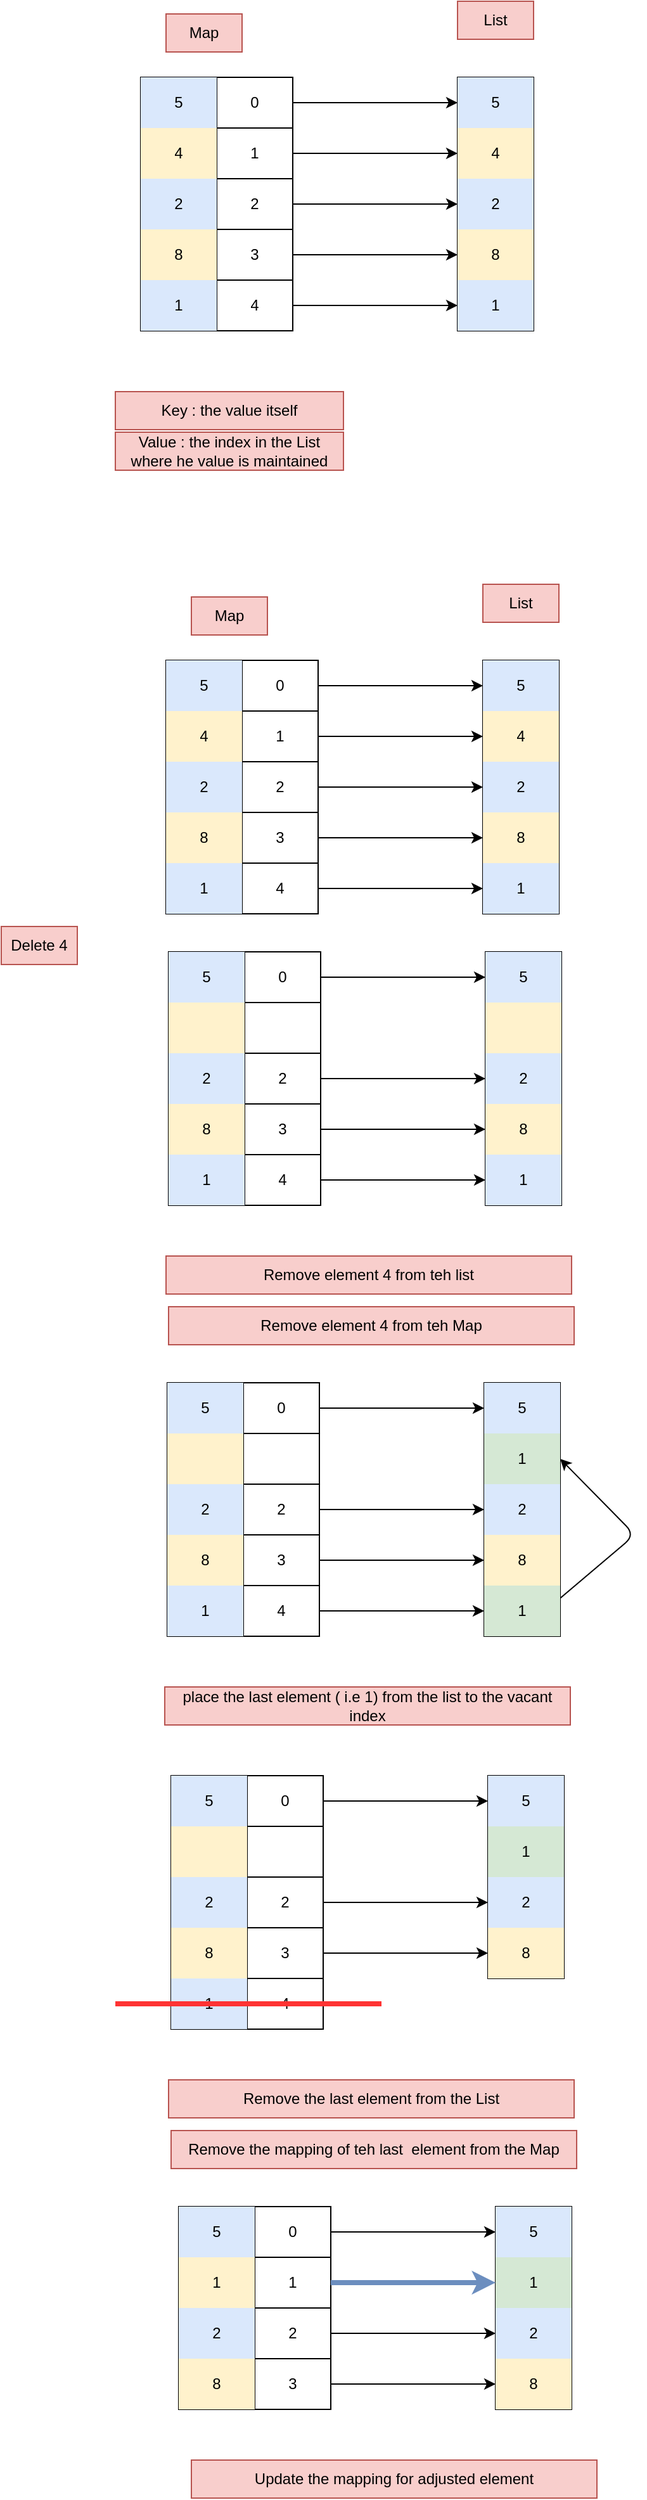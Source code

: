 <mxfile>
    <diagram id="tZ0dn_g4DET0052LKfM6" name="Page-1">
        <mxGraphModel dx="469" dy="512" grid="1" gridSize="10" guides="1" tooltips="1" connect="1" arrows="1" fold="1" page="1" pageScale="1" pageWidth="827" pageHeight="1169" math="0" shadow="0">
            <root>
                <mxCell id="0"/>
                <mxCell id="1" parent="0"/>
                <mxCell id="3" value="" style="shape=table;startSize=0;container=1;collapsible=0;childLayout=tableLayout;" parent="1" vertex="1">
                    <mxGeometry x="240" y="160" width="120" height="200" as="geometry"/>
                </mxCell>
                <mxCell id="4" value="" style="shape=partialRectangle;collapsible=0;dropTarget=0;pointerEvents=0;fillColor=none;top=0;left=0;bottom=0;right=0;points=[[0,0.5],[1,0.5]];portConstraint=eastwest;" parent="3" vertex="1">
                    <mxGeometry width="120" height="40" as="geometry"/>
                </mxCell>
                <mxCell id="5" value="5" style="shape=partialRectangle;html=1;whiteSpace=wrap;connectable=0;overflow=hidden;fillColor=#dae8fc;top=0;left=0;bottom=0;right=0;pointerEvents=1;strokeColor=default;" parent="4" vertex="1">
                    <mxGeometry width="60" height="40" as="geometry">
                        <mxRectangle width="60" height="40" as="alternateBounds"/>
                    </mxGeometry>
                </mxCell>
                <mxCell id="6" value="0" style="shape=partialRectangle;html=1;whiteSpace=wrap;connectable=0;overflow=hidden;fillColor=none;top=0;left=0;bottom=0;right=0;pointerEvents=1;" parent="4" vertex="1">
                    <mxGeometry x="60" width="60" height="40" as="geometry">
                        <mxRectangle width="60" height="40" as="alternateBounds"/>
                    </mxGeometry>
                </mxCell>
                <mxCell id="7" value="" style="shape=partialRectangle;collapsible=0;dropTarget=0;pointerEvents=0;fillColor=none;top=0;left=0;bottom=0;right=0;points=[[0,0.5],[1,0.5]];portConstraint=eastwest;" parent="3" vertex="1">
                    <mxGeometry y="40" width="120" height="40" as="geometry"/>
                </mxCell>
                <mxCell id="8" value="4" style="shape=partialRectangle;html=1;whiteSpace=wrap;connectable=0;overflow=hidden;fillColor=#fff2cc;top=0;left=0;bottom=0;right=0;pointerEvents=1;strokeColor=#d6b656;" parent="7" vertex="1">
                    <mxGeometry width="60" height="40" as="geometry">
                        <mxRectangle width="60" height="40" as="alternateBounds"/>
                    </mxGeometry>
                </mxCell>
                <mxCell id="9" value="1" style="shape=partialRectangle;html=1;whiteSpace=wrap;connectable=0;overflow=hidden;fillColor=none;top=0;left=0;bottom=0;right=0;pointerEvents=1;" parent="7" vertex="1">
                    <mxGeometry x="60" width="60" height="40" as="geometry">
                        <mxRectangle width="60" height="40" as="alternateBounds"/>
                    </mxGeometry>
                </mxCell>
                <mxCell id="10" value="" style="shape=partialRectangle;collapsible=0;dropTarget=0;pointerEvents=0;fillColor=none;top=0;left=0;bottom=0;right=0;points=[[0,0.5],[1,0.5]];portConstraint=eastwest;" parent="3" vertex="1">
                    <mxGeometry y="80" width="120" height="40" as="geometry"/>
                </mxCell>
                <mxCell id="11" value="2" style="shape=partialRectangle;html=1;whiteSpace=wrap;connectable=0;overflow=hidden;fillColor=#dae8fc;top=0;left=0;bottom=0;right=0;pointerEvents=1;strokeColor=#6c8ebf;" parent="10" vertex="1">
                    <mxGeometry width="60" height="40" as="geometry">
                        <mxRectangle width="60" height="40" as="alternateBounds"/>
                    </mxGeometry>
                </mxCell>
                <mxCell id="12" value="2" style="shape=partialRectangle;html=1;whiteSpace=wrap;connectable=0;overflow=hidden;fillColor=none;top=0;left=0;bottom=0;right=0;pointerEvents=1;" parent="10" vertex="1">
                    <mxGeometry x="60" width="60" height="40" as="geometry">
                        <mxRectangle width="60" height="40" as="alternateBounds"/>
                    </mxGeometry>
                </mxCell>
                <mxCell id="13" value="" style="shape=partialRectangle;collapsible=0;dropTarget=0;pointerEvents=0;fillColor=none;top=0;left=0;bottom=0;right=0;points=[[0,0.5],[1,0.5]];portConstraint=eastwest;" parent="3" vertex="1">
                    <mxGeometry y="120" width="120" height="40" as="geometry"/>
                </mxCell>
                <mxCell id="14" value="8" style="shape=partialRectangle;html=1;whiteSpace=wrap;connectable=0;overflow=hidden;fillColor=#fff2cc;top=0;left=0;bottom=0;right=0;pointerEvents=1;strokeColor=#d6b656;" parent="13" vertex="1">
                    <mxGeometry width="60" height="40" as="geometry">
                        <mxRectangle width="60" height="40" as="alternateBounds"/>
                    </mxGeometry>
                </mxCell>
                <mxCell id="15" value="3" style="shape=partialRectangle;html=1;whiteSpace=wrap;connectable=0;overflow=hidden;fillColor=none;top=0;left=0;bottom=0;right=0;pointerEvents=1;" parent="13" vertex="1">
                    <mxGeometry x="60" width="60" height="40" as="geometry">
                        <mxRectangle width="60" height="40" as="alternateBounds"/>
                    </mxGeometry>
                </mxCell>
                <mxCell id="16" value="" style="shape=partialRectangle;collapsible=0;dropTarget=0;pointerEvents=0;fillColor=none;top=0;left=0;bottom=0;right=0;points=[[0,0.5],[1,0.5]];portConstraint=eastwest;" parent="3" vertex="1">
                    <mxGeometry y="160" width="120" height="40" as="geometry"/>
                </mxCell>
                <mxCell id="17" value="1" style="shape=partialRectangle;html=1;whiteSpace=wrap;connectable=0;overflow=hidden;fillColor=#dae8fc;top=0;left=0;bottom=0;right=0;pointerEvents=1;strokeColor=#6c8ebf;" parent="16" vertex="1">
                    <mxGeometry width="60" height="40" as="geometry">
                        <mxRectangle width="60" height="40" as="alternateBounds"/>
                    </mxGeometry>
                </mxCell>
                <mxCell id="18" value="4" style="shape=partialRectangle;html=1;whiteSpace=wrap;connectable=0;overflow=hidden;fillColor=none;top=0;left=0;bottom=0;right=0;pointerEvents=1;" parent="16" vertex="1">
                    <mxGeometry x="60" width="60" height="40" as="geometry">
                        <mxRectangle width="60" height="40" as="alternateBounds"/>
                    </mxGeometry>
                </mxCell>
                <mxCell id="19" value="Map" style="text;html=1;strokeColor=#b85450;fillColor=#f8cecc;align=center;verticalAlign=middle;whiteSpace=wrap;rounded=0;" parent="1" vertex="1">
                    <mxGeometry x="260" y="110" width="60" height="30" as="geometry"/>
                </mxCell>
                <mxCell id="20" value="List" style="text;html=1;strokeColor=#b85450;fillColor=#f8cecc;align=center;verticalAlign=middle;whiteSpace=wrap;rounded=0;" parent="1" vertex="1">
                    <mxGeometry x="490" y="100" width="60" height="30" as="geometry"/>
                </mxCell>
                <mxCell id="21" value="" style="shape=table;startSize=0;container=1;collapsible=0;childLayout=tableLayout;" parent="1" vertex="1">
                    <mxGeometry x="490" y="160" width="60" height="200" as="geometry"/>
                </mxCell>
                <mxCell id="22" value="" style="shape=partialRectangle;collapsible=0;dropTarget=0;pointerEvents=0;fillColor=none;top=0;left=0;bottom=0;right=0;points=[[0,0.5],[1,0.5]];portConstraint=eastwest;" parent="21" vertex="1">
                    <mxGeometry width="60" height="40" as="geometry"/>
                </mxCell>
                <mxCell id="23" value="5" style="shape=partialRectangle;html=1;whiteSpace=wrap;connectable=0;overflow=hidden;fillColor=#dae8fc;top=0;left=0;bottom=0;right=0;pointerEvents=1;strokeColor=#6c8ebf;" parent="22" vertex="1">
                    <mxGeometry width="60" height="40" as="geometry">
                        <mxRectangle width="60" height="40" as="alternateBounds"/>
                    </mxGeometry>
                </mxCell>
                <mxCell id="24" value="" style="shape=partialRectangle;collapsible=0;dropTarget=0;pointerEvents=0;fillColor=none;top=0;left=0;bottom=0;right=0;points=[[0,0.5],[1,0.5]];portConstraint=eastwest;" parent="21" vertex="1">
                    <mxGeometry y="40" width="60" height="40" as="geometry"/>
                </mxCell>
                <mxCell id="25" value="4" style="shape=partialRectangle;html=1;whiteSpace=wrap;connectable=0;overflow=hidden;fillColor=#fff2cc;top=0;left=0;bottom=0;right=0;pointerEvents=1;strokeColor=#d6b656;" parent="24" vertex="1">
                    <mxGeometry width="60" height="40" as="geometry">
                        <mxRectangle width="60" height="40" as="alternateBounds"/>
                    </mxGeometry>
                </mxCell>
                <mxCell id="26" value="" style="shape=partialRectangle;collapsible=0;dropTarget=0;pointerEvents=0;fillColor=none;top=0;left=0;bottom=0;right=0;points=[[0,0.5],[1,0.5]];portConstraint=eastwest;" parent="21" vertex="1">
                    <mxGeometry y="80" width="60" height="40" as="geometry"/>
                </mxCell>
                <mxCell id="27" value="2" style="shape=partialRectangle;html=1;whiteSpace=wrap;connectable=0;overflow=hidden;fillColor=#dae8fc;top=0;left=0;bottom=0;right=0;pointerEvents=1;strokeColor=#6c8ebf;" parent="26" vertex="1">
                    <mxGeometry width="60" height="40" as="geometry">
                        <mxRectangle width="60" height="40" as="alternateBounds"/>
                    </mxGeometry>
                </mxCell>
                <mxCell id="28" value="" style="shape=partialRectangle;collapsible=0;dropTarget=0;pointerEvents=0;fillColor=none;top=0;left=0;bottom=0;right=0;points=[[0,0.5],[1,0.5]];portConstraint=eastwest;" parent="21" vertex="1">
                    <mxGeometry y="120" width="60" height="40" as="geometry"/>
                </mxCell>
                <mxCell id="29" value="8" style="shape=partialRectangle;html=1;whiteSpace=wrap;connectable=0;overflow=hidden;fillColor=#fff2cc;top=0;left=0;bottom=0;right=0;pointerEvents=1;strokeColor=#d6b656;" parent="28" vertex="1">
                    <mxGeometry width="60" height="40" as="geometry">
                        <mxRectangle width="60" height="40" as="alternateBounds"/>
                    </mxGeometry>
                </mxCell>
                <mxCell id="30" value="" style="shape=partialRectangle;collapsible=0;dropTarget=0;pointerEvents=0;fillColor=none;top=0;left=0;bottom=0;right=0;points=[[0,0.5],[1,0.5]];portConstraint=eastwest;" parent="21" vertex="1">
                    <mxGeometry y="160" width="60" height="40" as="geometry"/>
                </mxCell>
                <mxCell id="31" value="1" style="shape=partialRectangle;html=1;whiteSpace=wrap;connectable=0;overflow=hidden;fillColor=#dae8fc;top=0;left=0;bottom=0;right=0;pointerEvents=1;strokeColor=#6c8ebf;" parent="30" vertex="1">
                    <mxGeometry width="60" height="40" as="geometry">
                        <mxRectangle width="60" height="40" as="alternateBounds"/>
                    </mxGeometry>
                </mxCell>
                <mxCell id="33" style="edgeStyle=none;html=1;entryX=0;entryY=0.5;entryDx=0;entryDy=0;" parent="1" source="4" target="22" edge="1">
                    <mxGeometry relative="1" as="geometry"/>
                </mxCell>
                <mxCell id="34" style="edgeStyle=none;html=1;entryX=0;entryY=0.5;entryDx=0;entryDy=0;" parent="1" source="7" target="24" edge="1">
                    <mxGeometry relative="1" as="geometry"/>
                </mxCell>
                <mxCell id="35" style="edgeStyle=none;html=1;entryX=0;entryY=0.5;entryDx=0;entryDy=0;" parent="1" source="10" target="26" edge="1">
                    <mxGeometry relative="1" as="geometry"/>
                </mxCell>
                <mxCell id="36" style="edgeStyle=none;html=1;entryX=0;entryY=0.5;entryDx=0;entryDy=0;" parent="1" source="13" target="28" edge="1">
                    <mxGeometry relative="1" as="geometry"/>
                </mxCell>
                <mxCell id="37" style="edgeStyle=none;html=1;entryX=0;entryY=0.5;entryDx=0;entryDy=0;" parent="1" source="16" target="30" edge="1">
                    <mxGeometry relative="1" as="geometry"/>
                </mxCell>
                <mxCell id="38" value="Key : the value itself" style="text;html=1;strokeColor=#b85450;fillColor=#f8cecc;align=center;verticalAlign=middle;whiteSpace=wrap;rounded=0;" parent="1" vertex="1">
                    <mxGeometry x="220" y="408" width="180" height="30" as="geometry"/>
                </mxCell>
                <mxCell id="39" value="Value : the index in the List where he value is maintained" style="text;html=1;strokeColor=#b85450;fillColor=#f8cecc;align=center;verticalAlign=middle;whiteSpace=wrap;rounded=0;" parent="1" vertex="1">
                    <mxGeometry x="220" y="440" width="180" height="30" as="geometry"/>
                </mxCell>
                <mxCell id="40" value="" style="shape=table;startSize=0;container=1;collapsible=0;childLayout=tableLayout;" parent="1" vertex="1">
                    <mxGeometry x="260" y="620" width="120" height="200" as="geometry"/>
                </mxCell>
                <mxCell id="41" value="" style="shape=partialRectangle;collapsible=0;dropTarget=0;pointerEvents=0;fillColor=none;top=0;left=0;bottom=0;right=0;points=[[0,0.5],[1,0.5]];portConstraint=eastwest;" parent="40" vertex="1">
                    <mxGeometry width="120" height="40" as="geometry"/>
                </mxCell>
                <mxCell id="42" value="5" style="shape=partialRectangle;html=1;whiteSpace=wrap;connectable=0;overflow=hidden;fillColor=#dae8fc;top=0;left=0;bottom=0;right=0;pointerEvents=1;strokeColor=default;" parent="41" vertex="1">
                    <mxGeometry width="60" height="40" as="geometry">
                        <mxRectangle width="60" height="40" as="alternateBounds"/>
                    </mxGeometry>
                </mxCell>
                <mxCell id="43" value="0" style="shape=partialRectangle;html=1;whiteSpace=wrap;connectable=0;overflow=hidden;fillColor=none;top=0;left=0;bottom=0;right=0;pointerEvents=1;" parent="41" vertex="1">
                    <mxGeometry x="60" width="60" height="40" as="geometry">
                        <mxRectangle width="60" height="40" as="alternateBounds"/>
                    </mxGeometry>
                </mxCell>
                <mxCell id="44" value="" style="shape=partialRectangle;collapsible=0;dropTarget=0;pointerEvents=0;fillColor=none;top=0;left=0;bottom=0;right=0;points=[[0,0.5],[1,0.5]];portConstraint=eastwest;" parent="40" vertex="1">
                    <mxGeometry y="40" width="120" height="40" as="geometry"/>
                </mxCell>
                <mxCell id="45" value="4" style="shape=partialRectangle;html=1;whiteSpace=wrap;connectable=0;overflow=hidden;fillColor=#fff2cc;top=0;left=0;bottom=0;right=0;pointerEvents=1;strokeColor=#d6b656;" parent="44" vertex="1">
                    <mxGeometry width="60" height="40" as="geometry">
                        <mxRectangle width="60" height="40" as="alternateBounds"/>
                    </mxGeometry>
                </mxCell>
                <mxCell id="46" value="1" style="shape=partialRectangle;html=1;whiteSpace=wrap;connectable=0;overflow=hidden;fillColor=none;top=0;left=0;bottom=0;right=0;pointerEvents=1;" parent="44" vertex="1">
                    <mxGeometry x="60" width="60" height="40" as="geometry">
                        <mxRectangle width="60" height="40" as="alternateBounds"/>
                    </mxGeometry>
                </mxCell>
                <mxCell id="47" value="" style="shape=partialRectangle;collapsible=0;dropTarget=0;pointerEvents=0;fillColor=none;top=0;left=0;bottom=0;right=0;points=[[0,0.5],[1,0.5]];portConstraint=eastwest;" parent="40" vertex="1">
                    <mxGeometry y="80" width="120" height="40" as="geometry"/>
                </mxCell>
                <mxCell id="48" value="2" style="shape=partialRectangle;html=1;whiteSpace=wrap;connectable=0;overflow=hidden;fillColor=#dae8fc;top=0;left=0;bottom=0;right=0;pointerEvents=1;strokeColor=#6c8ebf;" parent="47" vertex="1">
                    <mxGeometry width="60" height="40" as="geometry">
                        <mxRectangle width="60" height="40" as="alternateBounds"/>
                    </mxGeometry>
                </mxCell>
                <mxCell id="49" value="2" style="shape=partialRectangle;html=1;whiteSpace=wrap;connectable=0;overflow=hidden;fillColor=none;top=0;left=0;bottom=0;right=0;pointerEvents=1;" parent="47" vertex="1">
                    <mxGeometry x="60" width="60" height="40" as="geometry">
                        <mxRectangle width="60" height="40" as="alternateBounds"/>
                    </mxGeometry>
                </mxCell>
                <mxCell id="50" value="" style="shape=partialRectangle;collapsible=0;dropTarget=0;pointerEvents=0;fillColor=none;top=0;left=0;bottom=0;right=0;points=[[0,0.5],[1,0.5]];portConstraint=eastwest;" parent="40" vertex="1">
                    <mxGeometry y="120" width="120" height="40" as="geometry"/>
                </mxCell>
                <mxCell id="51" value="8" style="shape=partialRectangle;html=1;whiteSpace=wrap;connectable=0;overflow=hidden;fillColor=#fff2cc;top=0;left=0;bottom=0;right=0;pointerEvents=1;strokeColor=#d6b656;" parent="50" vertex="1">
                    <mxGeometry width="60" height="40" as="geometry">
                        <mxRectangle width="60" height="40" as="alternateBounds"/>
                    </mxGeometry>
                </mxCell>
                <mxCell id="52" value="3" style="shape=partialRectangle;html=1;whiteSpace=wrap;connectable=0;overflow=hidden;fillColor=none;top=0;left=0;bottom=0;right=0;pointerEvents=1;" parent="50" vertex="1">
                    <mxGeometry x="60" width="60" height="40" as="geometry">
                        <mxRectangle width="60" height="40" as="alternateBounds"/>
                    </mxGeometry>
                </mxCell>
                <mxCell id="53" value="" style="shape=partialRectangle;collapsible=0;dropTarget=0;pointerEvents=0;fillColor=none;top=0;left=0;bottom=0;right=0;points=[[0,0.5],[1,0.5]];portConstraint=eastwest;" parent="40" vertex="1">
                    <mxGeometry y="160" width="120" height="40" as="geometry"/>
                </mxCell>
                <mxCell id="54" value="1" style="shape=partialRectangle;html=1;whiteSpace=wrap;connectable=0;overflow=hidden;fillColor=#dae8fc;top=0;left=0;bottom=0;right=0;pointerEvents=1;strokeColor=#6c8ebf;" parent="53" vertex="1">
                    <mxGeometry width="60" height="40" as="geometry">
                        <mxRectangle width="60" height="40" as="alternateBounds"/>
                    </mxGeometry>
                </mxCell>
                <mxCell id="55" value="4" style="shape=partialRectangle;html=1;whiteSpace=wrap;connectable=0;overflow=hidden;fillColor=none;top=0;left=0;bottom=0;right=0;pointerEvents=1;" parent="53" vertex="1">
                    <mxGeometry x="60" width="60" height="40" as="geometry">
                        <mxRectangle width="60" height="40" as="alternateBounds"/>
                    </mxGeometry>
                </mxCell>
                <mxCell id="56" value="Map" style="text;html=1;strokeColor=#b85450;fillColor=#f8cecc;align=center;verticalAlign=middle;whiteSpace=wrap;rounded=0;" parent="1" vertex="1">
                    <mxGeometry x="280" y="570" width="60" height="30" as="geometry"/>
                </mxCell>
                <mxCell id="57" value="List" style="text;html=1;strokeColor=#b85450;fillColor=#f8cecc;align=center;verticalAlign=middle;whiteSpace=wrap;rounded=0;" parent="1" vertex="1">
                    <mxGeometry x="510" y="560" width="60" height="30" as="geometry"/>
                </mxCell>
                <mxCell id="58" value="" style="shape=table;startSize=0;container=1;collapsible=0;childLayout=tableLayout;" parent="1" vertex="1">
                    <mxGeometry x="510" y="620" width="60" height="200" as="geometry"/>
                </mxCell>
                <mxCell id="59" value="" style="shape=partialRectangle;collapsible=0;dropTarget=0;pointerEvents=0;fillColor=none;top=0;left=0;bottom=0;right=0;points=[[0,0.5],[1,0.5]];portConstraint=eastwest;" parent="58" vertex="1">
                    <mxGeometry width="60" height="40" as="geometry"/>
                </mxCell>
                <mxCell id="60" value="5" style="shape=partialRectangle;html=1;whiteSpace=wrap;connectable=0;overflow=hidden;fillColor=#dae8fc;top=0;left=0;bottom=0;right=0;pointerEvents=1;strokeColor=#6c8ebf;" parent="59" vertex="1">
                    <mxGeometry width="60" height="40" as="geometry">
                        <mxRectangle width="60" height="40" as="alternateBounds"/>
                    </mxGeometry>
                </mxCell>
                <mxCell id="61" value="" style="shape=partialRectangle;collapsible=0;dropTarget=0;pointerEvents=0;fillColor=none;top=0;left=0;bottom=0;right=0;points=[[0,0.5],[1,0.5]];portConstraint=eastwest;" parent="58" vertex="1">
                    <mxGeometry y="40" width="60" height="40" as="geometry"/>
                </mxCell>
                <mxCell id="62" value="4" style="shape=partialRectangle;html=1;whiteSpace=wrap;connectable=0;overflow=hidden;fillColor=#fff2cc;top=0;left=0;bottom=0;right=0;pointerEvents=1;strokeColor=#d6b656;" parent="61" vertex="1">
                    <mxGeometry width="60" height="40" as="geometry">
                        <mxRectangle width="60" height="40" as="alternateBounds"/>
                    </mxGeometry>
                </mxCell>
                <mxCell id="63" value="" style="shape=partialRectangle;collapsible=0;dropTarget=0;pointerEvents=0;fillColor=none;top=0;left=0;bottom=0;right=0;points=[[0,0.5],[1,0.5]];portConstraint=eastwest;" parent="58" vertex="1">
                    <mxGeometry y="80" width="60" height="40" as="geometry"/>
                </mxCell>
                <mxCell id="64" value="2" style="shape=partialRectangle;html=1;whiteSpace=wrap;connectable=0;overflow=hidden;fillColor=#dae8fc;top=0;left=0;bottom=0;right=0;pointerEvents=1;strokeColor=#6c8ebf;" parent="63" vertex="1">
                    <mxGeometry width="60" height="40" as="geometry">
                        <mxRectangle width="60" height="40" as="alternateBounds"/>
                    </mxGeometry>
                </mxCell>
                <mxCell id="65" value="" style="shape=partialRectangle;collapsible=0;dropTarget=0;pointerEvents=0;fillColor=none;top=0;left=0;bottom=0;right=0;points=[[0,0.5],[1,0.5]];portConstraint=eastwest;" parent="58" vertex="1">
                    <mxGeometry y="120" width="60" height="40" as="geometry"/>
                </mxCell>
                <mxCell id="66" value="8" style="shape=partialRectangle;html=1;whiteSpace=wrap;connectable=0;overflow=hidden;fillColor=#fff2cc;top=0;left=0;bottom=0;right=0;pointerEvents=1;strokeColor=#d6b656;" parent="65" vertex="1">
                    <mxGeometry width="60" height="40" as="geometry">
                        <mxRectangle width="60" height="40" as="alternateBounds"/>
                    </mxGeometry>
                </mxCell>
                <mxCell id="67" value="" style="shape=partialRectangle;collapsible=0;dropTarget=0;pointerEvents=0;fillColor=none;top=0;left=0;bottom=0;right=0;points=[[0,0.5],[1,0.5]];portConstraint=eastwest;" parent="58" vertex="1">
                    <mxGeometry y="160" width="60" height="40" as="geometry"/>
                </mxCell>
                <mxCell id="68" value="1" style="shape=partialRectangle;html=1;whiteSpace=wrap;connectable=0;overflow=hidden;fillColor=#dae8fc;top=0;left=0;bottom=0;right=0;pointerEvents=1;strokeColor=#6c8ebf;" parent="67" vertex="1">
                    <mxGeometry width="60" height="40" as="geometry">
                        <mxRectangle width="60" height="40" as="alternateBounds"/>
                    </mxGeometry>
                </mxCell>
                <mxCell id="69" style="edgeStyle=none;html=1;entryX=0;entryY=0.5;entryDx=0;entryDy=0;" parent="1" source="41" target="59" edge="1">
                    <mxGeometry relative="1" as="geometry"/>
                </mxCell>
                <mxCell id="70" style="edgeStyle=none;html=1;entryX=0;entryY=0.5;entryDx=0;entryDy=0;" parent="1" source="44" target="61" edge="1">
                    <mxGeometry relative="1" as="geometry"/>
                </mxCell>
                <mxCell id="71" style="edgeStyle=none;html=1;entryX=0;entryY=0.5;entryDx=0;entryDy=0;" parent="1" source="47" target="63" edge="1">
                    <mxGeometry relative="1" as="geometry"/>
                </mxCell>
                <mxCell id="72" style="edgeStyle=none;html=1;entryX=0;entryY=0.5;entryDx=0;entryDy=0;" parent="1" source="50" target="65" edge="1">
                    <mxGeometry relative="1" as="geometry"/>
                </mxCell>
                <mxCell id="73" style="edgeStyle=none;html=1;entryX=0;entryY=0.5;entryDx=0;entryDy=0;" parent="1" source="53" target="67" edge="1">
                    <mxGeometry relative="1" as="geometry"/>
                </mxCell>
                <mxCell id="76" value="Delete 4" style="text;html=1;strokeColor=#b85450;fillColor=#f8cecc;align=center;verticalAlign=middle;whiteSpace=wrap;rounded=0;" parent="1" vertex="1">
                    <mxGeometry x="130" y="830" width="60" height="30" as="geometry"/>
                </mxCell>
                <mxCell id="77" value="" style="shape=table;startSize=0;container=1;collapsible=0;childLayout=tableLayout;" parent="1" vertex="1">
                    <mxGeometry x="262" y="850" width="120" height="200" as="geometry"/>
                </mxCell>
                <mxCell id="78" value="" style="shape=partialRectangle;collapsible=0;dropTarget=0;pointerEvents=0;fillColor=none;top=0;left=0;bottom=0;right=0;points=[[0,0.5],[1,0.5]];portConstraint=eastwest;" parent="77" vertex="1">
                    <mxGeometry width="120" height="40" as="geometry"/>
                </mxCell>
                <mxCell id="79" value="5" style="shape=partialRectangle;html=1;whiteSpace=wrap;connectable=0;overflow=hidden;fillColor=#dae8fc;top=0;left=0;bottom=0;right=0;pointerEvents=1;strokeColor=default;" parent="78" vertex="1">
                    <mxGeometry width="60" height="40" as="geometry">
                        <mxRectangle width="60" height="40" as="alternateBounds"/>
                    </mxGeometry>
                </mxCell>
                <mxCell id="80" value="0" style="shape=partialRectangle;html=1;whiteSpace=wrap;connectable=0;overflow=hidden;fillColor=none;top=0;left=0;bottom=0;right=0;pointerEvents=1;" parent="78" vertex="1">
                    <mxGeometry x="60" width="60" height="40" as="geometry">
                        <mxRectangle width="60" height="40" as="alternateBounds"/>
                    </mxGeometry>
                </mxCell>
                <mxCell id="81" value="" style="shape=partialRectangle;collapsible=0;dropTarget=0;pointerEvents=0;fillColor=none;top=0;left=0;bottom=0;right=0;points=[[0,0.5],[1,0.5]];portConstraint=eastwest;" parent="77" vertex="1">
                    <mxGeometry y="40" width="120" height="40" as="geometry"/>
                </mxCell>
                <mxCell id="82" value="" style="shape=partialRectangle;html=1;whiteSpace=wrap;connectable=0;overflow=hidden;fillColor=#fff2cc;top=0;left=0;bottom=0;right=0;pointerEvents=1;strokeColor=#d6b656;" parent="81" vertex="1">
                    <mxGeometry width="60" height="40" as="geometry">
                        <mxRectangle width="60" height="40" as="alternateBounds"/>
                    </mxGeometry>
                </mxCell>
                <mxCell id="83" value="" style="shape=partialRectangle;html=1;whiteSpace=wrap;connectable=0;overflow=hidden;fillColor=none;top=0;left=0;bottom=0;right=0;pointerEvents=1;" parent="81" vertex="1">
                    <mxGeometry x="60" width="60" height="40" as="geometry">
                        <mxRectangle width="60" height="40" as="alternateBounds"/>
                    </mxGeometry>
                </mxCell>
                <mxCell id="84" value="" style="shape=partialRectangle;collapsible=0;dropTarget=0;pointerEvents=0;fillColor=none;top=0;left=0;bottom=0;right=0;points=[[0,0.5],[1,0.5]];portConstraint=eastwest;" parent="77" vertex="1">
                    <mxGeometry y="80" width="120" height="40" as="geometry"/>
                </mxCell>
                <mxCell id="85" value="2" style="shape=partialRectangle;html=1;whiteSpace=wrap;connectable=0;overflow=hidden;fillColor=#dae8fc;top=0;left=0;bottom=0;right=0;pointerEvents=1;strokeColor=#6c8ebf;" parent="84" vertex="1">
                    <mxGeometry width="60" height="40" as="geometry">
                        <mxRectangle width="60" height="40" as="alternateBounds"/>
                    </mxGeometry>
                </mxCell>
                <mxCell id="86" value="2" style="shape=partialRectangle;html=1;whiteSpace=wrap;connectable=0;overflow=hidden;fillColor=none;top=0;left=0;bottom=0;right=0;pointerEvents=1;" parent="84" vertex="1">
                    <mxGeometry x="60" width="60" height="40" as="geometry">
                        <mxRectangle width="60" height="40" as="alternateBounds"/>
                    </mxGeometry>
                </mxCell>
                <mxCell id="87" value="" style="shape=partialRectangle;collapsible=0;dropTarget=0;pointerEvents=0;fillColor=none;top=0;left=0;bottom=0;right=0;points=[[0,0.5],[1,0.5]];portConstraint=eastwest;" parent="77" vertex="1">
                    <mxGeometry y="120" width="120" height="40" as="geometry"/>
                </mxCell>
                <mxCell id="88" value="8" style="shape=partialRectangle;html=1;whiteSpace=wrap;connectable=0;overflow=hidden;fillColor=#fff2cc;top=0;left=0;bottom=0;right=0;pointerEvents=1;strokeColor=#d6b656;" parent="87" vertex="1">
                    <mxGeometry width="60" height="40" as="geometry">
                        <mxRectangle width="60" height="40" as="alternateBounds"/>
                    </mxGeometry>
                </mxCell>
                <mxCell id="89" value="3" style="shape=partialRectangle;html=1;whiteSpace=wrap;connectable=0;overflow=hidden;fillColor=none;top=0;left=0;bottom=0;right=0;pointerEvents=1;" parent="87" vertex="1">
                    <mxGeometry x="60" width="60" height="40" as="geometry">
                        <mxRectangle width="60" height="40" as="alternateBounds"/>
                    </mxGeometry>
                </mxCell>
                <mxCell id="90" value="" style="shape=partialRectangle;collapsible=0;dropTarget=0;pointerEvents=0;fillColor=none;top=0;left=0;bottom=0;right=0;points=[[0,0.5],[1,0.5]];portConstraint=eastwest;" parent="77" vertex="1">
                    <mxGeometry y="160" width="120" height="40" as="geometry"/>
                </mxCell>
                <mxCell id="91" value="1" style="shape=partialRectangle;html=1;whiteSpace=wrap;connectable=0;overflow=hidden;fillColor=#dae8fc;top=0;left=0;bottom=0;right=0;pointerEvents=1;strokeColor=#6c8ebf;" parent="90" vertex="1">
                    <mxGeometry width="60" height="40" as="geometry">
                        <mxRectangle width="60" height="40" as="alternateBounds"/>
                    </mxGeometry>
                </mxCell>
                <mxCell id="92" value="4" style="shape=partialRectangle;html=1;whiteSpace=wrap;connectable=0;overflow=hidden;fillColor=none;top=0;left=0;bottom=0;right=0;pointerEvents=1;" parent="90" vertex="1">
                    <mxGeometry x="60" width="60" height="40" as="geometry">
                        <mxRectangle width="60" height="40" as="alternateBounds"/>
                    </mxGeometry>
                </mxCell>
                <mxCell id="93" value="" style="shape=table;startSize=0;container=1;collapsible=0;childLayout=tableLayout;" parent="1" vertex="1">
                    <mxGeometry x="512" y="850" width="60" height="200" as="geometry"/>
                </mxCell>
                <mxCell id="94" value="" style="shape=partialRectangle;collapsible=0;dropTarget=0;pointerEvents=0;fillColor=none;top=0;left=0;bottom=0;right=0;points=[[0,0.5],[1,0.5]];portConstraint=eastwest;" parent="93" vertex="1">
                    <mxGeometry width="60" height="40" as="geometry"/>
                </mxCell>
                <mxCell id="95" value="5" style="shape=partialRectangle;html=1;whiteSpace=wrap;connectable=0;overflow=hidden;fillColor=#dae8fc;top=0;left=0;bottom=0;right=0;pointerEvents=1;strokeColor=#6c8ebf;" parent="94" vertex="1">
                    <mxGeometry width="60" height="40" as="geometry">
                        <mxRectangle width="60" height="40" as="alternateBounds"/>
                    </mxGeometry>
                </mxCell>
                <mxCell id="96" value="" style="shape=partialRectangle;collapsible=0;dropTarget=0;pointerEvents=0;fillColor=none;top=0;left=0;bottom=0;right=0;points=[[0,0.5],[1,0.5]];portConstraint=eastwest;" parent="93" vertex="1">
                    <mxGeometry y="40" width="60" height="40" as="geometry"/>
                </mxCell>
                <mxCell id="97" value="" style="shape=partialRectangle;html=1;whiteSpace=wrap;connectable=0;overflow=hidden;fillColor=#fff2cc;top=0;left=0;bottom=0;right=0;pointerEvents=1;strokeColor=#d6b656;" parent="96" vertex="1">
                    <mxGeometry width="60" height="40" as="geometry">
                        <mxRectangle width="60" height="40" as="alternateBounds"/>
                    </mxGeometry>
                </mxCell>
                <mxCell id="98" value="" style="shape=partialRectangle;collapsible=0;dropTarget=0;pointerEvents=0;fillColor=none;top=0;left=0;bottom=0;right=0;points=[[0,0.5],[1,0.5]];portConstraint=eastwest;" parent="93" vertex="1">
                    <mxGeometry y="80" width="60" height="40" as="geometry"/>
                </mxCell>
                <mxCell id="99" value="2" style="shape=partialRectangle;html=1;whiteSpace=wrap;connectable=0;overflow=hidden;fillColor=#dae8fc;top=0;left=0;bottom=0;right=0;pointerEvents=1;strokeColor=#6c8ebf;" parent="98" vertex="1">
                    <mxGeometry width="60" height="40" as="geometry">
                        <mxRectangle width="60" height="40" as="alternateBounds"/>
                    </mxGeometry>
                </mxCell>
                <mxCell id="100" value="" style="shape=partialRectangle;collapsible=0;dropTarget=0;pointerEvents=0;fillColor=none;top=0;left=0;bottom=0;right=0;points=[[0,0.5],[1,0.5]];portConstraint=eastwest;" parent="93" vertex="1">
                    <mxGeometry y="120" width="60" height="40" as="geometry"/>
                </mxCell>
                <mxCell id="101" value="8" style="shape=partialRectangle;html=1;whiteSpace=wrap;connectable=0;overflow=hidden;fillColor=#fff2cc;top=0;left=0;bottom=0;right=0;pointerEvents=1;strokeColor=#d6b656;" parent="100" vertex="1">
                    <mxGeometry width="60" height="40" as="geometry">
                        <mxRectangle width="60" height="40" as="alternateBounds"/>
                    </mxGeometry>
                </mxCell>
                <mxCell id="102" value="" style="shape=partialRectangle;collapsible=0;dropTarget=0;pointerEvents=0;fillColor=none;top=0;left=0;bottom=0;right=0;points=[[0,0.5],[1,0.5]];portConstraint=eastwest;" parent="93" vertex="1">
                    <mxGeometry y="160" width="60" height="40" as="geometry"/>
                </mxCell>
                <mxCell id="103" value="1" style="shape=partialRectangle;html=1;whiteSpace=wrap;connectable=0;overflow=hidden;fillColor=#dae8fc;top=0;left=0;bottom=0;right=0;pointerEvents=1;strokeColor=#6c8ebf;" parent="102" vertex="1">
                    <mxGeometry width="60" height="40" as="geometry">
                        <mxRectangle width="60" height="40" as="alternateBounds"/>
                    </mxGeometry>
                </mxCell>
                <mxCell id="104" style="edgeStyle=none;html=1;entryX=0;entryY=0.5;entryDx=0;entryDy=0;" parent="1" source="78" target="94" edge="1">
                    <mxGeometry relative="1" as="geometry"/>
                </mxCell>
                <mxCell id="106" style="edgeStyle=none;html=1;entryX=0;entryY=0.5;entryDx=0;entryDy=0;" parent="1" source="84" target="98" edge="1">
                    <mxGeometry relative="1" as="geometry"/>
                </mxCell>
                <mxCell id="107" style="edgeStyle=none;html=1;entryX=0;entryY=0.5;entryDx=0;entryDy=0;" parent="1" source="87" target="100" edge="1">
                    <mxGeometry relative="1" as="geometry"/>
                </mxCell>
                <mxCell id="108" style="edgeStyle=none;html=1;entryX=0;entryY=0.5;entryDx=0;entryDy=0;" parent="1" source="90" target="102" edge="1">
                    <mxGeometry relative="1" as="geometry"/>
                </mxCell>
                <mxCell id="109" value="Remove element 4 from teh list" style="text;html=1;strokeColor=#b85450;fillColor=#f8cecc;align=center;verticalAlign=middle;whiteSpace=wrap;rounded=0;" parent="1" vertex="1">
                    <mxGeometry x="260" y="1090" width="320" height="30" as="geometry"/>
                </mxCell>
                <mxCell id="110" value="Remove element 4 from teh Map" style="text;html=1;strokeColor=#b85450;fillColor=#f8cecc;align=center;verticalAlign=middle;whiteSpace=wrap;rounded=0;" parent="1" vertex="1">
                    <mxGeometry x="262" y="1130" width="320" height="30" as="geometry"/>
                </mxCell>
                <mxCell id="111" value="" style="shape=table;startSize=0;container=1;collapsible=0;childLayout=tableLayout;" parent="1" vertex="1">
                    <mxGeometry x="261" y="1190" width="120" height="200" as="geometry"/>
                </mxCell>
                <mxCell id="112" value="" style="shape=partialRectangle;collapsible=0;dropTarget=0;pointerEvents=0;fillColor=none;top=0;left=0;bottom=0;right=0;points=[[0,0.5],[1,0.5]];portConstraint=eastwest;" parent="111" vertex="1">
                    <mxGeometry width="120" height="40" as="geometry"/>
                </mxCell>
                <mxCell id="113" value="5" style="shape=partialRectangle;html=1;whiteSpace=wrap;connectable=0;overflow=hidden;fillColor=#dae8fc;top=0;left=0;bottom=0;right=0;pointerEvents=1;strokeColor=default;" parent="112" vertex="1">
                    <mxGeometry width="60" height="40" as="geometry">
                        <mxRectangle width="60" height="40" as="alternateBounds"/>
                    </mxGeometry>
                </mxCell>
                <mxCell id="114" value="0" style="shape=partialRectangle;html=1;whiteSpace=wrap;connectable=0;overflow=hidden;fillColor=none;top=0;left=0;bottom=0;right=0;pointerEvents=1;" parent="112" vertex="1">
                    <mxGeometry x="60" width="60" height="40" as="geometry">
                        <mxRectangle width="60" height="40" as="alternateBounds"/>
                    </mxGeometry>
                </mxCell>
                <mxCell id="115" value="" style="shape=partialRectangle;collapsible=0;dropTarget=0;pointerEvents=0;fillColor=none;top=0;left=0;bottom=0;right=0;points=[[0,0.5],[1,0.5]];portConstraint=eastwest;" parent="111" vertex="1">
                    <mxGeometry y="40" width="120" height="40" as="geometry"/>
                </mxCell>
                <mxCell id="116" value="" style="shape=partialRectangle;html=1;whiteSpace=wrap;connectable=0;overflow=hidden;fillColor=#fff2cc;top=0;left=0;bottom=0;right=0;pointerEvents=1;strokeColor=#d6b656;" parent="115" vertex="1">
                    <mxGeometry width="60" height="40" as="geometry">
                        <mxRectangle width="60" height="40" as="alternateBounds"/>
                    </mxGeometry>
                </mxCell>
                <mxCell id="117" value="" style="shape=partialRectangle;html=1;whiteSpace=wrap;connectable=0;overflow=hidden;fillColor=none;top=0;left=0;bottom=0;right=0;pointerEvents=1;" parent="115" vertex="1">
                    <mxGeometry x="60" width="60" height="40" as="geometry">
                        <mxRectangle width="60" height="40" as="alternateBounds"/>
                    </mxGeometry>
                </mxCell>
                <mxCell id="118" value="" style="shape=partialRectangle;collapsible=0;dropTarget=0;pointerEvents=0;fillColor=none;top=0;left=0;bottom=0;right=0;points=[[0,0.5],[1,0.5]];portConstraint=eastwest;" parent="111" vertex="1">
                    <mxGeometry y="80" width="120" height="40" as="geometry"/>
                </mxCell>
                <mxCell id="119" value="2" style="shape=partialRectangle;html=1;whiteSpace=wrap;connectable=0;overflow=hidden;fillColor=#dae8fc;top=0;left=0;bottom=0;right=0;pointerEvents=1;strokeColor=#6c8ebf;" parent="118" vertex="1">
                    <mxGeometry width="60" height="40" as="geometry">
                        <mxRectangle width="60" height="40" as="alternateBounds"/>
                    </mxGeometry>
                </mxCell>
                <mxCell id="120" value="2" style="shape=partialRectangle;html=1;whiteSpace=wrap;connectable=0;overflow=hidden;fillColor=none;top=0;left=0;bottom=0;right=0;pointerEvents=1;" parent="118" vertex="1">
                    <mxGeometry x="60" width="60" height="40" as="geometry">
                        <mxRectangle width="60" height="40" as="alternateBounds"/>
                    </mxGeometry>
                </mxCell>
                <mxCell id="121" value="" style="shape=partialRectangle;collapsible=0;dropTarget=0;pointerEvents=0;fillColor=none;top=0;left=0;bottom=0;right=0;points=[[0,0.5],[1,0.5]];portConstraint=eastwest;" parent="111" vertex="1">
                    <mxGeometry y="120" width="120" height="40" as="geometry"/>
                </mxCell>
                <mxCell id="122" value="8" style="shape=partialRectangle;html=1;whiteSpace=wrap;connectable=0;overflow=hidden;fillColor=#fff2cc;top=0;left=0;bottom=0;right=0;pointerEvents=1;strokeColor=#d6b656;" parent="121" vertex="1">
                    <mxGeometry width="60" height="40" as="geometry">
                        <mxRectangle width="60" height="40" as="alternateBounds"/>
                    </mxGeometry>
                </mxCell>
                <mxCell id="123" value="3" style="shape=partialRectangle;html=1;whiteSpace=wrap;connectable=0;overflow=hidden;fillColor=none;top=0;left=0;bottom=0;right=0;pointerEvents=1;" parent="121" vertex="1">
                    <mxGeometry x="60" width="60" height="40" as="geometry">
                        <mxRectangle width="60" height="40" as="alternateBounds"/>
                    </mxGeometry>
                </mxCell>
                <mxCell id="124" value="" style="shape=partialRectangle;collapsible=0;dropTarget=0;pointerEvents=0;fillColor=none;top=0;left=0;bottom=0;right=0;points=[[0,0.5],[1,0.5]];portConstraint=eastwest;" parent="111" vertex="1">
                    <mxGeometry y="160" width="120" height="40" as="geometry"/>
                </mxCell>
                <mxCell id="125" value="1" style="shape=partialRectangle;html=1;whiteSpace=wrap;connectable=0;overflow=hidden;fillColor=#dae8fc;top=0;left=0;bottom=0;right=0;pointerEvents=1;strokeColor=#6c8ebf;" parent="124" vertex="1">
                    <mxGeometry width="60" height="40" as="geometry">
                        <mxRectangle width="60" height="40" as="alternateBounds"/>
                    </mxGeometry>
                </mxCell>
                <mxCell id="126" value="4" style="shape=partialRectangle;html=1;whiteSpace=wrap;connectable=0;overflow=hidden;fillColor=none;top=0;left=0;bottom=0;right=0;pointerEvents=1;" parent="124" vertex="1">
                    <mxGeometry x="60" width="60" height="40" as="geometry">
                        <mxRectangle width="60" height="40" as="alternateBounds"/>
                    </mxGeometry>
                </mxCell>
                <mxCell id="127" value="" style="shape=table;startSize=0;container=1;collapsible=0;childLayout=tableLayout;" parent="1" vertex="1">
                    <mxGeometry x="511" y="1190" width="60" height="200" as="geometry"/>
                </mxCell>
                <mxCell id="128" value="" style="shape=partialRectangle;collapsible=0;dropTarget=0;pointerEvents=0;fillColor=none;top=0;left=0;bottom=0;right=0;points=[[0,0.5],[1,0.5]];portConstraint=eastwest;" parent="127" vertex="1">
                    <mxGeometry width="60" height="40" as="geometry"/>
                </mxCell>
                <mxCell id="129" value="5" style="shape=partialRectangle;html=1;whiteSpace=wrap;connectable=0;overflow=hidden;fillColor=#dae8fc;top=0;left=0;bottom=0;right=0;pointerEvents=1;strokeColor=#6c8ebf;" parent="128" vertex="1">
                    <mxGeometry width="60" height="40" as="geometry">
                        <mxRectangle width="60" height="40" as="alternateBounds"/>
                    </mxGeometry>
                </mxCell>
                <mxCell id="130" value="" style="shape=partialRectangle;collapsible=0;dropTarget=0;pointerEvents=0;fillColor=none;top=0;left=0;bottom=0;right=0;points=[[0,0.5],[1,0.5]];portConstraint=eastwest;" parent="127" vertex="1">
                    <mxGeometry y="40" width="60" height="40" as="geometry"/>
                </mxCell>
                <mxCell id="131" value="1" style="shape=partialRectangle;html=1;whiteSpace=wrap;connectable=0;overflow=hidden;fillColor=#d5e8d4;top=0;left=0;bottom=0;right=0;pointerEvents=1;strokeColor=#82b366;dashed=1;" parent="130" vertex="1">
                    <mxGeometry width="60" height="40" as="geometry">
                        <mxRectangle width="60" height="40" as="alternateBounds"/>
                    </mxGeometry>
                </mxCell>
                <mxCell id="132" value="" style="shape=partialRectangle;collapsible=0;dropTarget=0;pointerEvents=0;fillColor=none;top=0;left=0;bottom=0;right=0;points=[[0,0.5],[1,0.5]];portConstraint=eastwest;" parent="127" vertex="1">
                    <mxGeometry y="80" width="60" height="40" as="geometry"/>
                </mxCell>
                <mxCell id="133" value="2" style="shape=partialRectangle;html=1;whiteSpace=wrap;connectable=0;overflow=hidden;fillColor=#dae8fc;top=0;left=0;bottom=0;right=0;pointerEvents=1;strokeColor=#6c8ebf;" parent="132" vertex="1">
                    <mxGeometry width="60" height="40" as="geometry">
                        <mxRectangle width="60" height="40" as="alternateBounds"/>
                    </mxGeometry>
                </mxCell>
                <mxCell id="134" value="" style="shape=partialRectangle;collapsible=0;dropTarget=0;pointerEvents=0;fillColor=none;top=0;left=0;bottom=0;right=0;points=[[0,0.5],[1,0.5]];portConstraint=eastwest;" parent="127" vertex="1">
                    <mxGeometry y="120" width="60" height="40" as="geometry"/>
                </mxCell>
                <mxCell id="135" value="8" style="shape=partialRectangle;html=1;whiteSpace=wrap;connectable=0;overflow=hidden;fillColor=#fff2cc;top=0;left=0;bottom=0;right=0;pointerEvents=1;strokeColor=#d6b656;" parent="134" vertex="1">
                    <mxGeometry width="60" height="40" as="geometry">
                        <mxRectangle width="60" height="40" as="alternateBounds"/>
                    </mxGeometry>
                </mxCell>
                <mxCell id="144" style="edgeStyle=none;html=1;entryX=1;entryY=0.5;entryDx=0;entryDy=0;exitX=1;exitY=0.25;exitDx=0;exitDy=0;exitPerimeter=0;" parent="127" source="136" target="130" edge="1">
                    <mxGeometry relative="1" as="geometry">
                        <Array as="points">
                            <mxPoint x="119" y="120"/>
                        </Array>
                    </mxGeometry>
                </mxCell>
                <mxCell id="136" value="" style="shape=partialRectangle;collapsible=0;dropTarget=0;pointerEvents=0;fillColor=none;top=0;left=0;bottom=0;right=0;points=[[0,0.5],[1,0.5]];portConstraint=eastwest;" parent="127" vertex="1">
                    <mxGeometry y="160" width="60" height="40" as="geometry"/>
                </mxCell>
                <mxCell id="137" value="1" style="shape=partialRectangle;html=1;whiteSpace=wrap;connectable=0;overflow=hidden;fillColor=#d5e8d4;top=0;left=0;bottom=0;right=0;pointerEvents=1;strokeColor=#82b366;" parent="136" vertex="1">
                    <mxGeometry width="60" height="40" as="geometry">
                        <mxRectangle width="60" height="40" as="alternateBounds"/>
                    </mxGeometry>
                </mxCell>
                <mxCell id="138" style="edgeStyle=none;html=1;entryX=0;entryY=0.5;entryDx=0;entryDy=0;" parent="1" source="112" target="128" edge="1">
                    <mxGeometry relative="1" as="geometry"/>
                </mxCell>
                <mxCell id="139" style="edgeStyle=none;html=1;entryX=0;entryY=0.5;entryDx=0;entryDy=0;" parent="1" source="118" target="132" edge="1">
                    <mxGeometry relative="1" as="geometry"/>
                </mxCell>
                <mxCell id="140" style="edgeStyle=none;html=1;entryX=0;entryY=0.5;entryDx=0;entryDy=0;" parent="1" source="121" target="134" edge="1">
                    <mxGeometry relative="1" as="geometry"/>
                </mxCell>
                <mxCell id="141" style="edgeStyle=none;html=1;entryX=0;entryY=0.5;entryDx=0;entryDy=0;" parent="1" source="124" target="136" edge="1">
                    <mxGeometry relative="1" as="geometry"/>
                </mxCell>
                <mxCell id="142" value="place the last element ( i.e 1) from the list to the vacant index" style="text;html=1;strokeColor=#b85450;fillColor=#f8cecc;align=center;verticalAlign=middle;whiteSpace=wrap;rounded=0;" parent="1" vertex="1">
                    <mxGeometry x="259" y="1430" width="320" height="30" as="geometry"/>
                </mxCell>
                <mxCell id="146" value="" style="shape=table;startSize=0;container=1;collapsible=0;childLayout=tableLayout;" parent="1" vertex="1">
                    <mxGeometry x="264" y="1500" width="120" height="200" as="geometry"/>
                </mxCell>
                <mxCell id="147" value="" style="shape=partialRectangle;collapsible=0;dropTarget=0;pointerEvents=0;fillColor=none;top=0;left=0;bottom=0;right=0;points=[[0,0.5],[1,0.5]];portConstraint=eastwest;" parent="146" vertex="1">
                    <mxGeometry width="120" height="40" as="geometry"/>
                </mxCell>
                <mxCell id="148" value="5" style="shape=partialRectangle;html=1;whiteSpace=wrap;connectable=0;overflow=hidden;fillColor=#dae8fc;top=0;left=0;bottom=0;right=0;pointerEvents=1;strokeColor=default;" parent="147" vertex="1">
                    <mxGeometry width="60" height="40" as="geometry">
                        <mxRectangle width="60" height="40" as="alternateBounds"/>
                    </mxGeometry>
                </mxCell>
                <mxCell id="149" value="0" style="shape=partialRectangle;html=1;whiteSpace=wrap;connectable=0;overflow=hidden;fillColor=none;top=0;left=0;bottom=0;right=0;pointerEvents=1;" parent="147" vertex="1">
                    <mxGeometry x="60" width="60" height="40" as="geometry">
                        <mxRectangle width="60" height="40" as="alternateBounds"/>
                    </mxGeometry>
                </mxCell>
                <mxCell id="150" value="" style="shape=partialRectangle;collapsible=0;dropTarget=0;pointerEvents=0;fillColor=none;top=0;left=0;bottom=0;right=0;points=[[0,0.5],[1,0.5]];portConstraint=eastwest;" parent="146" vertex="1">
                    <mxGeometry y="40" width="120" height="40" as="geometry"/>
                </mxCell>
                <mxCell id="151" value="" style="shape=partialRectangle;html=1;whiteSpace=wrap;connectable=0;overflow=hidden;fillColor=#fff2cc;top=0;left=0;bottom=0;right=0;pointerEvents=1;strokeColor=#d6b656;" parent="150" vertex="1">
                    <mxGeometry width="60" height="40" as="geometry">
                        <mxRectangle width="60" height="40" as="alternateBounds"/>
                    </mxGeometry>
                </mxCell>
                <mxCell id="152" value="" style="shape=partialRectangle;html=1;whiteSpace=wrap;connectable=0;overflow=hidden;fillColor=none;top=0;left=0;bottom=0;right=0;pointerEvents=1;" parent="150" vertex="1">
                    <mxGeometry x="60" width="60" height="40" as="geometry">
                        <mxRectangle width="60" height="40" as="alternateBounds"/>
                    </mxGeometry>
                </mxCell>
                <mxCell id="153" value="" style="shape=partialRectangle;collapsible=0;dropTarget=0;pointerEvents=0;fillColor=none;top=0;left=0;bottom=0;right=0;points=[[0,0.5],[1,0.5]];portConstraint=eastwest;" parent="146" vertex="1">
                    <mxGeometry y="80" width="120" height="40" as="geometry"/>
                </mxCell>
                <mxCell id="154" value="2" style="shape=partialRectangle;html=1;whiteSpace=wrap;connectable=0;overflow=hidden;fillColor=#dae8fc;top=0;left=0;bottom=0;right=0;pointerEvents=1;strokeColor=#6c8ebf;" parent="153" vertex="1">
                    <mxGeometry width="60" height="40" as="geometry">
                        <mxRectangle width="60" height="40" as="alternateBounds"/>
                    </mxGeometry>
                </mxCell>
                <mxCell id="155" value="2" style="shape=partialRectangle;html=1;whiteSpace=wrap;connectable=0;overflow=hidden;fillColor=none;top=0;left=0;bottom=0;right=0;pointerEvents=1;" parent="153" vertex="1">
                    <mxGeometry x="60" width="60" height="40" as="geometry">
                        <mxRectangle width="60" height="40" as="alternateBounds"/>
                    </mxGeometry>
                </mxCell>
                <mxCell id="156" value="" style="shape=partialRectangle;collapsible=0;dropTarget=0;pointerEvents=0;fillColor=none;top=0;left=0;bottom=0;right=0;points=[[0,0.5],[1,0.5]];portConstraint=eastwest;" parent="146" vertex="1">
                    <mxGeometry y="120" width="120" height="40" as="geometry"/>
                </mxCell>
                <mxCell id="157" value="8" style="shape=partialRectangle;html=1;whiteSpace=wrap;connectable=0;overflow=hidden;fillColor=#fff2cc;top=0;left=0;bottom=0;right=0;pointerEvents=1;strokeColor=#d6b656;" parent="156" vertex="1">
                    <mxGeometry width="60" height="40" as="geometry">
                        <mxRectangle width="60" height="40" as="alternateBounds"/>
                    </mxGeometry>
                </mxCell>
                <mxCell id="158" value="3" style="shape=partialRectangle;html=1;whiteSpace=wrap;connectable=0;overflow=hidden;fillColor=none;top=0;left=0;bottom=0;right=0;pointerEvents=1;" parent="156" vertex="1">
                    <mxGeometry x="60" width="60" height="40" as="geometry">
                        <mxRectangle width="60" height="40" as="alternateBounds"/>
                    </mxGeometry>
                </mxCell>
                <mxCell id="159" value="" style="shape=partialRectangle;collapsible=0;dropTarget=0;pointerEvents=0;fillColor=none;top=0;left=0;bottom=0;right=0;points=[[0,0.5],[1,0.5]];portConstraint=eastwest;" parent="146" vertex="1">
                    <mxGeometry y="160" width="120" height="40" as="geometry"/>
                </mxCell>
                <mxCell id="160" value="1" style="shape=partialRectangle;html=1;whiteSpace=wrap;connectable=0;overflow=hidden;fillColor=#dae8fc;top=0;left=0;bottom=0;right=0;pointerEvents=1;strokeColor=#6c8ebf;" parent="159" vertex="1">
                    <mxGeometry width="60" height="40" as="geometry">
                        <mxRectangle width="60" height="40" as="alternateBounds"/>
                    </mxGeometry>
                </mxCell>
                <mxCell id="161" value="4" style="shape=partialRectangle;html=1;whiteSpace=wrap;connectable=0;overflow=hidden;fillColor=none;top=0;left=0;bottom=0;right=0;pointerEvents=1;" parent="159" vertex="1">
                    <mxGeometry x="60" width="60" height="40" as="geometry">
                        <mxRectangle width="60" height="40" as="alternateBounds"/>
                    </mxGeometry>
                </mxCell>
                <mxCell id="162" value="" style="shape=table;startSize=0;container=1;collapsible=0;childLayout=tableLayout;" parent="1" vertex="1">
                    <mxGeometry x="514" y="1500" width="60" height="160" as="geometry"/>
                </mxCell>
                <mxCell id="163" value="" style="shape=partialRectangle;collapsible=0;dropTarget=0;pointerEvents=0;fillColor=none;top=0;left=0;bottom=0;right=0;points=[[0,0.5],[1,0.5]];portConstraint=eastwest;" parent="162" vertex="1">
                    <mxGeometry width="60" height="40" as="geometry"/>
                </mxCell>
                <mxCell id="164" value="5" style="shape=partialRectangle;html=1;whiteSpace=wrap;connectable=0;overflow=hidden;fillColor=#dae8fc;top=0;left=0;bottom=0;right=0;pointerEvents=1;strokeColor=#6c8ebf;" parent="163" vertex="1">
                    <mxGeometry width="60" height="40" as="geometry">
                        <mxRectangle width="60" height="40" as="alternateBounds"/>
                    </mxGeometry>
                </mxCell>
                <mxCell id="165" value="" style="shape=partialRectangle;collapsible=0;dropTarget=0;pointerEvents=0;fillColor=none;top=0;left=0;bottom=0;right=0;points=[[0,0.5],[1,0.5]];portConstraint=eastwest;" parent="162" vertex="1">
                    <mxGeometry y="40" width="60" height="40" as="geometry"/>
                </mxCell>
                <mxCell id="166" value="1" style="shape=partialRectangle;html=1;whiteSpace=wrap;connectable=0;overflow=hidden;fillColor=#d5e8d4;top=0;left=0;bottom=0;right=0;pointerEvents=1;strokeColor=#82b366;dashed=1;" parent="165" vertex="1">
                    <mxGeometry width="60" height="40" as="geometry">
                        <mxRectangle width="60" height="40" as="alternateBounds"/>
                    </mxGeometry>
                </mxCell>
                <mxCell id="167" value="" style="shape=partialRectangle;collapsible=0;dropTarget=0;pointerEvents=0;fillColor=none;top=0;left=0;bottom=0;right=0;points=[[0,0.5],[1,0.5]];portConstraint=eastwest;" parent="162" vertex="1">
                    <mxGeometry y="80" width="60" height="40" as="geometry"/>
                </mxCell>
                <mxCell id="168" value="2" style="shape=partialRectangle;html=1;whiteSpace=wrap;connectable=0;overflow=hidden;fillColor=#dae8fc;top=0;left=0;bottom=0;right=0;pointerEvents=1;strokeColor=#6c8ebf;" parent="167" vertex="1">
                    <mxGeometry width="60" height="40" as="geometry">
                        <mxRectangle width="60" height="40" as="alternateBounds"/>
                    </mxGeometry>
                </mxCell>
                <mxCell id="169" value="" style="shape=partialRectangle;collapsible=0;dropTarget=0;pointerEvents=0;fillColor=none;top=0;left=0;bottom=0;right=0;points=[[0,0.5],[1,0.5]];portConstraint=eastwest;" parent="162" vertex="1">
                    <mxGeometry y="120" width="60" height="40" as="geometry"/>
                </mxCell>
                <mxCell id="170" value="8" style="shape=partialRectangle;html=1;whiteSpace=wrap;connectable=0;overflow=hidden;fillColor=#fff2cc;top=0;left=0;bottom=0;right=0;pointerEvents=1;strokeColor=#d6b656;" parent="169" vertex="1">
                    <mxGeometry width="60" height="40" as="geometry">
                        <mxRectangle width="60" height="40" as="alternateBounds"/>
                    </mxGeometry>
                </mxCell>
                <mxCell id="171" style="edgeStyle=none;html=1;entryX=1;entryY=0.5;entryDx=0;entryDy=0;exitX=1;exitY=0.25;exitDx=0;exitDy=0;exitPerimeter=0;" parent="162" target="165" edge="1">
                    <mxGeometry relative="1" as="geometry">
                        <Array as="points">
                            <mxPoint x="119" y="120"/>
                        </Array>
                    </mxGeometry>
                </mxCell>
                <mxCell id="174" style="edgeStyle=none;html=1;entryX=0;entryY=0.5;entryDx=0;entryDy=0;" parent="1" source="147" target="163" edge="1">
                    <mxGeometry relative="1" as="geometry"/>
                </mxCell>
                <mxCell id="175" style="edgeStyle=none;html=1;entryX=0;entryY=0.5;entryDx=0;entryDy=0;" parent="1" source="153" target="167" edge="1">
                    <mxGeometry relative="1" as="geometry"/>
                </mxCell>
                <mxCell id="176" style="edgeStyle=none;html=1;entryX=0;entryY=0.5;entryDx=0;entryDy=0;" parent="1" source="156" target="169" edge="1">
                    <mxGeometry relative="1" as="geometry"/>
                </mxCell>
                <mxCell id="177" style="edgeStyle=none;html=1;entryX=0;entryY=0.5;entryDx=0;entryDy=0;" parent="1" source="159" edge="1">
                    <mxGeometry relative="1" as="geometry"/>
                </mxCell>
                <mxCell id="178" value="Remove the last element from the List" style="text;html=1;strokeColor=#b85450;fillColor=#f8cecc;align=center;verticalAlign=middle;whiteSpace=wrap;rounded=0;" parent="1" vertex="1">
                    <mxGeometry x="262" y="1740" width="320" height="30" as="geometry"/>
                </mxCell>
                <mxCell id="179" value="Remove the mapping of teh last&amp;nbsp; element from the Map" style="text;html=1;strokeColor=#b85450;fillColor=#f8cecc;align=center;verticalAlign=middle;whiteSpace=wrap;rounded=0;" parent="1" vertex="1">
                    <mxGeometry x="264" y="1780" width="320" height="30" as="geometry"/>
                </mxCell>
                <mxCell id="180" value="" style="endArrow=none;html=1;strokeColor=#FF3333;strokeWidth=4;" parent="1" edge="1">
                    <mxGeometry width="50" height="50" relative="1" as="geometry">
                        <mxPoint x="220" y="1680" as="sourcePoint"/>
                        <mxPoint x="430" y="1680" as="targetPoint"/>
                    </mxGeometry>
                </mxCell>
                <mxCell id="181" value="" style="shape=table;startSize=0;container=1;collapsible=0;childLayout=tableLayout;" parent="1" vertex="1">
                    <mxGeometry x="270" y="1840" width="120" height="160" as="geometry"/>
                </mxCell>
                <mxCell id="182" value="" style="shape=partialRectangle;collapsible=0;dropTarget=0;pointerEvents=0;fillColor=none;top=0;left=0;bottom=0;right=0;points=[[0,0.5],[1,0.5]];portConstraint=eastwest;" parent="181" vertex="1">
                    <mxGeometry width="120" height="40" as="geometry"/>
                </mxCell>
                <mxCell id="183" value="5" style="shape=partialRectangle;html=1;whiteSpace=wrap;connectable=0;overflow=hidden;fillColor=#dae8fc;top=0;left=0;bottom=0;right=0;pointerEvents=1;strokeColor=default;" parent="182" vertex="1">
                    <mxGeometry width="60" height="40" as="geometry">
                        <mxRectangle width="60" height="40" as="alternateBounds"/>
                    </mxGeometry>
                </mxCell>
                <mxCell id="184" value="0" style="shape=partialRectangle;html=1;whiteSpace=wrap;connectable=0;overflow=hidden;fillColor=none;top=0;left=0;bottom=0;right=0;pointerEvents=1;" parent="182" vertex="1">
                    <mxGeometry x="60" width="60" height="40" as="geometry">
                        <mxRectangle width="60" height="40" as="alternateBounds"/>
                    </mxGeometry>
                </mxCell>
                <mxCell id="185" value="" style="shape=partialRectangle;collapsible=0;dropTarget=0;pointerEvents=0;fillColor=none;top=0;left=0;bottom=0;right=0;points=[[0,0.5],[1,0.5]];portConstraint=eastwest;" parent="181" vertex="1">
                    <mxGeometry y="40" width="120" height="40" as="geometry"/>
                </mxCell>
                <mxCell id="186" value="1" style="shape=partialRectangle;html=1;whiteSpace=wrap;connectable=0;overflow=hidden;fillColor=#fff2cc;top=0;left=0;bottom=0;right=0;pointerEvents=1;strokeColor=#d6b656;" parent="185" vertex="1">
                    <mxGeometry width="60" height="40" as="geometry">
                        <mxRectangle width="60" height="40" as="alternateBounds"/>
                    </mxGeometry>
                </mxCell>
                <mxCell id="187" value="1" style="shape=partialRectangle;html=1;whiteSpace=wrap;connectable=0;overflow=hidden;fillColor=none;top=0;left=0;bottom=0;right=0;pointerEvents=1;" parent="185" vertex="1">
                    <mxGeometry x="60" width="60" height="40" as="geometry">
                        <mxRectangle width="60" height="40" as="alternateBounds"/>
                    </mxGeometry>
                </mxCell>
                <mxCell id="188" value="" style="shape=partialRectangle;collapsible=0;dropTarget=0;pointerEvents=0;fillColor=none;top=0;left=0;bottom=0;right=0;points=[[0,0.5],[1,0.5]];portConstraint=eastwest;" parent="181" vertex="1">
                    <mxGeometry y="80" width="120" height="40" as="geometry"/>
                </mxCell>
                <mxCell id="189" value="2" style="shape=partialRectangle;html=1;whiteSpace=wrap;connectable=0;overflow=hidden;fillColor=#dae8fc;top=0;left=0;bottom=0;right=0;pointerEvents=1;strokeColor=#6c8ebf;" parent="188" vertex="1">
                    <mxGeometry width="60" height="40" as="geometry">
                        <mxRectangle width="60" height="40" as="alternateBounds"/>
                    </mxGeometry>
                </mxCell>
                <mxCell id="190" value="2" style="shape=partialRectangle;html=1;whiteSpace=wrap;connectable=0;overflow=hidden;fillColor=none;top=0;left=0;bottom=0;right=0;pointerEvents=1;" parent="188" vertex="1">
                    <mxGeometry x="60" width="60" height="40" as="geometry">
                        <mxRectangle width="60" height="40" as="alternateBounds"/>
                    </mxGeometry>
                </mxCell>
                <mxCell id="191" value="" style="shape=partialRectangle;collapsible=0;dropTarget=0;pointerEvents=0;fillColor=none;top=0;left=0;bottom=0;right=0;points=[[0,0.5],[1,0.5]];portConstraint=eastwest;" parent="181" vertex="1">
                    <mxGeometry y="120" width="120" height="40" as="geometry"/>
                </mxCell>
                <mxCell id="192" value="8" style="shape=partialRectangle;html=1;whiteSpace=wrap;connectable=0;overflow=hidden;fillColor=#fff2cc;top=0;left=0;bottom=0;right=0;pointerEvents=1;strokeColor=#d6b656;" parent="191" vertex="1">
                    <mxGeometry width="60" height="40" as="geometry">
                        <mxRectangle width="60" height="40" as="alternateBounds"/>
                    </mxGeometry>
                </mxCell>
                <mxCell id="193" value="3" style="shape=partialRectangle;html=1;whiteSpace=wrap;connectable=0;overflow=hidden;fillColor=none;top=0;left=0;bottom=0;right=0;pointerEvents=1;" parent="191" vertex="1">
                    <mxGeometry x="60" width="60" height="40" as="geometry">
                        <mxRectangle width="60" height="40" as="alternateBounds"/>
                    </mxGeometry>
                </mxCell>
                <mxCell id="197" value="" style="shape=table;startSize=0;container=1;collapsible=0;childLayout=tableLayout;" parent="1" vertex="1">
                    <mxGeometry x="520" y="1840" width="60" height="160" as="geometry"/>
                </mxCell>
                <mxCell id="198" value="" style="shape=partialRectangle;collapsible=0;dropTarget=0;pointerEvents=0;fillColor=none;top=0;left=0;bottom=0;right=0;points=[[0,0.5],[1,0.5]];portConstraint=eastwest;" parent="197" vertex="1">
                    <mxGeometry width="60" height="40" as="geometry"/>
                </mxCell>
                <mxCell id="199" value="5" style="shape=partialRectangle;html=1;whiteSpace=wrap;connectable=0;overflow=hidden;fillColor=#dae8fc;top=0;left=0;bottom=0;right=0;pointerEvents=1;strokeColor=#6c8ebf;" parent="198" vertex="1">
                    <mxGeometry width="60" height="40" as="geometry">
                        <mxRectangle width="60" height="40" as="alternateBounds"/>
                    </mxGeometry>
                </mxCell>
                <mxCell id="200" value="" style="shape=partialRectangle;collapsible=0;dropTarget=0;pointerEvents=0;fillColor=none;top=0;left=0;bottom=0;right=0;points=[[0,0.5],[1,0.5]];portConstraint=eastwest;" parent="197" vertex="1">
                    <mxGeometry y="40" width="60" height="40" as="geometry"/>
                </mxCell>
                <mxCell id="201" value="1" style="shape=partialRectangle;html=1;whiteSpace=wrap;connectable=0;overflow=hidden;fillColor=#d5e8d4;top=0;left=0;bottom=0;right=0;pointerEvents=1;strokeColor=#82b366;dashed=1;" parent="200" vertex="1">
                    <mxGeometry width="60" height="40" as="geometry">
                        <mxRectangle width="60" height="40" as="alternateBounds"/>
                    </mxGeometry>
                </mxCell>
                <mxCell id="202" value="" style="shape=partialRectangle;collapsible=0;dropTarget=0;pointerEvents=0;fillColor=none;top=0;left=0;bottom=0;right=0;points=[[0,0.5],[1,0.5]];portConstraint=eastwest;" parent="197" vertex="1">
                    <mxGeometry y="80" width="60" height="40" as="geometry"/>
                </mxCell>
                <mxCell id="203" value="2" style="shape=partialRectangle;html=1;whiteSpace=wrap;connectable=0;overflow=hidden;fillColor=#dae8fc;top=0;left=0;bottom=0;right=0;pointerEvents=1;strokeColor=#6c8ebf;" parent="202" vertex="1">
                    <mxGeometry width="60" height="40" as="geometry">
                        <mxRectangle width="60" height="40" as="alternateBounds"/>
                    </mxGeometry>
                </mxCell>
                <mxCell id="204" value="" style="shape=partialRectangle;collapsible=0;dropTarget=0;pointerEvents=0;fillColor=none;top=0;left=0;bottom=0;right=0;points=[[0,0.5],[1,0.5]];portConstraint=eastwest;" parent="197" vertex="1">
                    <mxGeometry y="120" width="60" height="40" as="geometry"/>
                </mxCell>
                <mxCell id="205" value="8" style="shape=partialRectangle;html=1;whiteSpace=wrap;connectable=0;overflow=hidden;fillColor=#fff2cc;top=0;left=0;bottom=0;right=0;pointerEvents=1;strokeColor=#d6b656;" parent="204" vertex="1">
                    <mxGeometry width="60" height="40" as="geometry">
                        <mxRectangle width="60" height="40" as="alternateBounds"/>
                    </mxGeometry>
                </mxCell>
                <mxCell id="206" style="edgeStyle=none;html=1;entryX=1;entryY=0.5;entryDx=0;entryDy=0;exitX=1;exitY=0.25;exitDx=0;exitDy=0;exitPerimeter=0;" parent="197" target="200" edge="1">
                    <mxGeometry relative="1" as="geometry">
                        <Array as="points">
                            <mxPoint x="119" y="120"/>
                        </Array>
                    </mxGeometry>
                </mxCell>
                <mxCell id="207" style="edgeStyle=none;html=1;entryX=0;entryY=0.5;entryDx=0;entryDy=0;" parent="1" source="182" target="198" edge="1">
                    <mxGeometry relative="1" as="geometry"/>
                </mxCell>
                <mxCell id="208" style="edgeStyle=none;html=1;entryX=0;entryY=0.5;entryDx=0;entryDy=0;" parent="1" source="188" target="202" edge="1">
                    <mxGeometry relative="1" as="geometry"/>
                </mxCell>
                <mxCell id="209" style="edgeStyle=none;html=1;entryX=0;entryY=0.5;entryDx=0;entryDy=0;" parent="1" source="191" target="204" edge="1">
                    <mxGeometry relative="1" as="geometry"/>
                </mxCell>
                <mxCell id="211" value="Update the mapping for adjusted element" style="text;html=1;strokeColor=#b85450;fillColor=#f8cecc;align=center;verticalAlign=middle;whiteSpace=wrap;rounded=0;" parent="1" vertex="1">
                    <mxGeometry x="280" y="2040" width="320" height="30" as="geometry"/>
                </mxCell>
                <mxCell id="212" style="edgeStyle=none;html=1;entryX=0;entryY=0.5;entryDx=0;entryDy=0;strokeColor=#6c8ebf;strokeWidth=4;fillColor=#dae8fc;" parent="1" source="185" target="200" edge="1">
                    <mxGeometry relative="1" as="geometry"/>
                </mxCell>
            </root>
        </mxGraphModel>
    </diagram>
    <diagram id="pprvHiGa6wqThbS1apHR" name="Page-2">
        <mxGraphModel dx="731" dy="512" grid="1" gridSize="10" guides="1" tooltips="1" connect="1" arrows="1" fold="1" page="1" pageScale="1" pageWidth="827" pageHeight="1169" math="0" shadow="0">
            <root>
                <mxCell id="Gej--ZpZtiSmU6rXCRRL-0"/>
                <mxCell id="Gej--ZpZtiSmU6rXCRRL-1" parent="Gej--ZpZtiSmU6rXCRRL-0"/>
                <mxCell id="Gej--ZpZtiSmU6rXCRRL-4" value="A,A,B" style="text;html=1;strokeColor=#9673a6;fillColor=#e1d5e7;align=center;verticalAlign=middle;whiteSpace=wrap;rounded=0;" parent="Gej--ZpZtiSmU6rXCRRL-1" vertex="1">
                    <mxGeometry x="210" y="70" width="60" height="30" as="geometry"/>
                </mxCell>
                <mxCell id="Gej--ZpZtiSmU6rXCRRL-5" value="Tasks" style="text;html=1;strokeColor=#666666;fillColor=#f5f5f5;align=center;verticalAlign=middle;whiteSpace=wrap;rounded=0;fontColor=#333333;" parent="Gej--ZpZtiSmU6rXCRRL-1" vertex="1">
                    <mxGeometry x="80" y="70" width="60" height="30" as="geometry"/>
                </mxCell>
                <mxCell id="Gej--ZpZtiSmU6rXCRRL-6" value="Cool Down Period" style="text;html=1;strokeColor=#666666;fillColor=#f5f5f5;align=center;verticalAlign=middle;whiteSpace=wrap;rounded=0;fontColor=#333333;" parent="Gej--ZpZtiSmU6rXCRRL-1" vertex="1">
                    <mxGeometry x="10" y="105" width="130" height="30" as="geometry"/>
                </mxCell>
                <mxCell id="Gej--ZpZtiSmU6rXCRRL-8" value="1" style="text;html=1;strokeColor=#9673a6;fillColor=#e1d5e7;align=center;verticalAlign=middle;whiteSpace=wrap;rounded=0;" parent="Gej--ZpZtiSmU6rXCRRL-1" vertex="1">
                    <mxGeometry x="209" y="105" width="60" height="30" as="geometry"/>
                </mxCell>
                <mxCell id="Gej--ZpZtiSmU6rXCRRL-9" value="" style="shape=table;startSize=0;container=1;collapsible=0;childLayout=tableLayout;" parent="Gej--ZpZtiSmU6rXCRRL-1" vertex="1">
                    <mxGeometry x="160" y="170" width="120" height="80" as="geometry"/>
                </mxCell>
                <mxCell id="Gej--ZpZtiSmU6rXCRRL-10" value="" style="shape=partialRectangle;collapsible=0;dropTarget=0;pointerEvents=0;fillColor=none;top=0;left=0;bottom=0;right=0;points=[[0,0.5],[1,0.5]];portConstraint=eastwest;" parent="Gej--ZpZtiSmU6rXCRRL-9" vertex="1">
                    <mxGeometry width="120" height="40" as="geometry"/>
                </mxCell>
                <mxCell id="Gej--ZpZtiSmU6rXCRRL-11" value="A" style="shape=partialRectangle;html=1;whiteSpace=wrap;connectable=0;overflow=hidden;fillColor=none;top=0;left=0;bottom=0;right=0;pointerEvents=1;" parent="Gej--ZpZtiSmU6rXCRRL-10" vertex="1">
                    <mxGeometry width="60" height="40" as="geometry">
                        <mxRectangle width="60" height="40" as="alternateBounds"/>
                    </mxGeometry>
                </mxCell>
                <mxCell id="Gej--ZpZtiSmU6rXCRRL-12" value="2" style="shape=partialRectangle;html=1;whiteSpace=wrap;connectable=0;overflow=hidden;fillColor=none;top=0;left=0;bottom=0;right=0;pointerEvents=1;" parent="Gej--ZpZtiSmU6rXCRRL-10" vertex="1">
                    <mxGeometry x="60" width="60" height="40" as="geometry">
                        <mxRectangle width="60" height="40" as="alternateBounds"/>
                    </mxGeometry>
                </mxCell>
                <mxCell id="Gej--ZpZtiSmU6rXCRRL-13" value="" style="shape=partialRectangle;collapsible=0;dropTarget=0;pointerEvents=0;fillColor=none;top=0;left=0;bottom=0;right=0;points=[[0,0.5],[1,0.5]];portConstraint=eastwest;" parent="Gej--ZpZtiSmU6rXCRRL-9" vertex="1">
                    <mxGeometry y="40" width="120" height="40" as="geometry"/>
                </mxCell>
                <mxCell id="Gej--ZpZtiSmU6rXCRRL-14" value="B" style="shape=partialRectangle;html=1;whiteSpace=wrap;connectable=0;overflow=hidden;fillColor=none;top=0;left=0;bottom=0;right=0;pointerEvents=1;" parent="Gej--ZpZtiSmU6rXCRRL-13" vertex="1">
                    <mxGeometry width="60" height="40" as="geometry">
                        <mxRectangle width="60" height="40" as="alternateBounds"/>
                    </mxGeometry>
                </mxCell>
                <mxCell id="Gej--ZpZtiSmU6rXCRRL-15" value="1" style="shape=partialRectangle;html=1;whiteSpace=wrap;connectable=0;overflow=hidden;fillColor=none;top=0;left=0;bottom=0;right=0;pointerEvents=1;" parent="Gej--ZpZtiSmU6rXCRRL-13" vertex="1">
                    <mxGeometry x="60" width="60" height="40" as="geometry">
                        <mxRectangle width="60" height="40" as="alternateBounds"/>
                    </mxGeometry>
                </mxCell>
                <mxCell id="Gej--ZpZtiSmU6rXCRRL-16" value="Frequency Map" style="text;html=1;strokeColor=#666666;fillColor=#f5f5f5;align=center;verticalAlign=middle;whiteSpace=wrap;rounded=0;fontColor=#333333;" parent="Gej--ZpZtiSmU6rXCRRL-1" vertex="1">
                    <mxGeometry x="10" y="170" width="130" height="30" as="geometry"/>
                </mxCell>
                <mxCell id="Gej--ZpZtiSmU6rXCRRL-17" value="If we start with task of &lt;b&gt;High&lt;/b&gt; frequency" style="text;html=1;strokeColor=#666666;fillColor=#f5f5f5;align=center;verticalAlign=middle;whiteSpace=wrap;rounded=0;fontColor=#333333;" parent="Gej--ZpZtiSmU6rXCRRL-1" vertex="1">
                    <mxGeometry x="10" y="310" width="130" height="30" as="geometry"/>
                </mxCell>
                <mxCell id="Gej--ZpZtiSmU6rXCRRL-18" value="A" style="text;html=1;strokeColor=none;fillColor=none;align=center;verticalAlign=middle;whiteSpace=wrap;rounded=0;" parent="Gej--ZpZtiSmU6rXCRRL-1" vertex="1">
                    <mxGeometry x="190" y="310" width="60" height="30" as="geometry"/>
                </mxCell>
                <mxCell id="Gej--ZpZtiSmU6rXCRRL-19" value="B" style="text;html=1;strokeColor=none;fillColor=none;align=center;verticalAlign=middle;whiteSpace=wrap;rounded=0;" parent="Gej--ZpZtiSmU6rXCRRL-1" vertex="1">
                    <mxGeometry x="260" y="310" width="60" height="30" as="geometry"/>
                </mxCell>
                <mxCell id="Gej--ZpZtiSmU6rXCRRL-20" value="A" style="text;html=1;strokeColor=none;fillColor=none;align=center;verticalAlign=middle;whiteSpace=wrap;rounded=0;" parent="Gej--ZpZtiSmU6rXCRRL-1" vertex="1">
                    <mxGeometry x="330" y="310" width="60" height="30" as="geometry"/>
                </mxCell>
                <mxCell id="Gej--ZpZtiSmU6rXCRRL-21" value="Time" style="text;html=1;strokeColor=#82b366;fillColor=#d5e8d4;align=center;verticalAlign=middle;whiteSpace=wrap;rounded=0;" parent="Gej--ZpZtiSmU6rXCRRL-1" vertex="1">
                    <mxGeometry x="420" y="310" width="60" height="30" as="geometry"/>
                </mxCell>
                <mxCell id="Gej--ZpZtiSmU6rXCRRL-22" value="3" style="text;html=1;strokeColor=none;fillColor=none;align=center;verticalAlign=middle;whiteSpace=wrap;rounded=0;" parent="Gej--ZpZtiSmU6rXCRRL-1" vertex="1">
                    <mxGeometry x="500" y="310" width="60" height="30" as="geometry"/>
                </mxCell>
                <mxCell id="Gej--ZpZtiSmU6rXCRRL-23" value="If we start with task of &lt;b&gt;Low&lt;/b&gt; frequency" style="text;html=1;strokeColor=#666666;fillColor=#f5f5f5;align=center;verticalAlign=middle;whiteSpace=wrap;rounded=0;fontColor=#333333;" parent="Gej--ZpZtiSmU6rXCRRL-1" vertex="1">
                    <mxGeometry x="10" y="360" width="130" height="30" as="geometry"/>
                </mxCell>
                <mxCell id="Gej--ZpZtiSmU6rXCRRL-24" value="B" style="text;html=1;strokeColor=none;fillColor=none;align=center;verticalAlign=middle;whiteSpace=wrap;rounded=0;" parent="Gej--ZpZtiSmU6rXCRRL-1" vertex="1">
                    <mxGeometry x="190" y="360" width="60" height="30" as="geometry"/>
                </mxCell>
                <mxCell id="Gej--ZpZtiSmU6rXCRRL-25" value="A" style="text;html=1;strokeColor=none;fillColor=none;align=center;verticalAlign=middle;whiteSpace=wrap;rounded=0;" parent="Gej--ZpZtiSmU6rXCRRL-1" vertex="1">
                    <mxGeometry x="260" y="360" width="60" height="30" as="geometry"/>
                </mxCell>
                <mxCell id="Gej--ZpZtiSmU6rXCRRL-26" value="A" style="text;html=1;strokeColor=none;fillColor=none;align=center;verticalAlign=middle;whiteSpace=wrap;rounded=0;" parent="Gej--ZpZtiSmU6rXCRRL-1" vertex="1">
                    <mxGeometry x="360" y="360" width="60" height="30" as="geometry"/>
                </mxCell>
                <mxCell id="Gej--ZpZtiSmU6rXCRRL-27" value="Time" style="text;html=1;strokeColor=#b85450;fillColor=#f8cecc;align=center;verticalAlign=middle;whiteSpace=wrap;rounded=0;" parent="Gej--ZpZtiSmU6rXCRRL-1" vertex="1">
                    <mxGeometry x="420" y="360" width="60" height="30" as="geometry"/>
                </mxCell>
                <mxCell id="Gej--ZpZtiSmU6rXCRRL-28" value="4" style="text;html=1;strokeColor=none;fillColor=none;align=center;verticalAlign=middle;whiteSpace=wrap;rounded=0;" parent="Gej--ZpZtiSmU6rXCRRL-1" vertex="1">
                    <mxGeometry x="500" y="360" width="60" height="30" as="geometry"/>
                </mxCell>
                <mxCell id="Gej--ZpZtiSmU6rXCRRL-29" value="Cooldown" style="text;html=1;strokeColor=none;fillColor=none;align=center;verticalAlign=middle;whiteSpace=wrap;rounded=0;" parent="Gej--ZpZtiSmU6rXCRRL-1" vertex="1">
                    <mxGeometry x="310" y="360" width="60" height="30" as="geometry"/>
                </mxCell>
                <mxCell id="Gej--ZpZtiSmU6rXCRRL-30" value="We should always pick the task with High Frequency&amp;nbsp;" style="text;html=1;strokeColor=#6c8ebf;fillColor=#dae8fc;align=center;verticalAlign=middle;whiteSpace=wrap;rounded=0;" parent="Gej--ZpZtiSmU6rXCRRL-1" vertex="1">
                    <mxGeometry x="40" y="420" width="490" height="30" as="geometry"/>
                </mxCell>
            </root>
        </mxGraphModel>
    </diagram>
    <diagram id="lKZ9OZkqQBPlsFEnuR9B" name="Page-3">
        <mxGraphModel dx="469" dy="512" grid="1" gridSize="10" guides="1" tooltips="1" connect="1" arrows="1" fold="1" page="1" pageScale="1" pageWidth="827" pageHeight="1169" math="0" shadow="0">
            <root>
                <mxCell id="mXR4Z3394ZyEQmjUcE1d-0"/>
                <mxCell id="mXR4Z3394ZyEQmjUcE1d-1" parent="mXR4Z3394ZyEQmjUcE1d-0"/>
                <mxCell id="mXR4Z3394ZyEQmjUcE1d-3" value="1" style="shape=agent;offsetSize=8;strokeWidth=2;fontSize=18;" parent="mXR4Z3394ZyEQmjUcE1d-1" vertex="1">
                    <mxGeometry x="160" y="240" width="100" height="60" as="geometry"/>
                </mxCell>
                <mxCell id="mXR4Z3394ZyEQmjUcE1d-4" value="2" style="shape=agent;offsetSize=8;strokeWidth=2;fontSize=18;" parent="mXR4Z3394ZyEQmjUcE1d-1" vertex="1">
                    <mxGeometry x="260" y="240" width="100" height="60" as="geometry"/>
                </mxCell>
                <mxCell id="mXR4Z3394ZyEQmjUcE1d-5" value="3" style="shape=agent;offsetSize=8;strokeWidth=2;fontSize=18;" parent="mXR4Z3394ZyEQmjUcE1d-1" vertex="1">
                    <mxGeometry x="360" y="240" width="100" height="60" as="geometry"/>
                </mxCell>
                <mxCell id="mXR4Z3394ZyEQmjUcE1d-6" value="4" style="shape=agent;offsetSize=8;strokeWidth=2;fontSize=18;" parent="mXR4Z3394ZyEQmjUcE1d-1" vertex="1">
                    <mxGeometry x="460" y="240" width="100" height="60" as="geometry"/>
                </mxCell>
                <mxCell id="mXR4Z3394ZyEQmjUcE1d-7" value="" style="shape=agent;offsetSize=8;strokeWidth=2;fontSize=18;" parent="mXR4Z3394ZyEQmjUcE1d-1" vertex="1">
                    <mxGeometry x="560" y="240" width="100" height="60" as="geometry"/>
                </mxCell>
                <mxCell id="mXR4Z3394ZyEQmjUcE1d-8" value="6" style="shape=agent;offsetSize=8;strokeWidth=2;fontSize=18;fillColor=#d5e8d4;strokeColor=#82b366;" parent="mXR4Z3394ZyEQmjUcE1d-1" vertex="1">
                    <mxGeometry x="660" y="240" width="100" height="60" as="geometry"/>
                </mxCell>
                <mxCell id="mXR4Z3394ZyEQmjUcE1d-9" value="5" style="shape=agent;offsetSize=8;strokeWidth=2;fontSize=18;fillColor=#d5e8d4;strokeColor=#82b366;" parent="mXR4Z3394ZyEQmjUcE1d-1" vertex="1">
                    <mxGeometry x="560" y="240" width="100" height="60" as="geometry"/>
                </mxCell>
                <mxCell id="mXR4Z3394ZyEQmjUcE1d-10" value="1" style="shape=agent;offsetSize=8;strokeWidth=2;fontSize=18;fillColor=#d5e8d4;strokeColor=#82b366;" parent="mXR4Z3394ZyEQmjUcE1d-1" vertex="1">
                    <mxGeometry x="760" y="240" width="100" height="60" as="geometry"/>
                </mxCell>
                <mxCell id="mXR4Z3394ZyEQmjUcE1d-11" value="K = 3" style="text;html=1;strokeColor=none;fillColor=none;align=center;verticalAlign=middle;whiteSpace=wrap;rounded=0;fontSize=18;" parent="mXR4Z3394ZyEQmjUcE1d-1" vertex="1">
                    <mxGeometry x="160" y="80" width="70" height="40" as="geometry"/>
                </mxCell>
                <mxCell id="mXR4Z3394ZyEQmjUcE1d-12" value="we can take 3 elements from front or back or combined so that the sum is maximum" style="text;html=1;strokeColor=#9673a6;fillColor=#e1d5e7;align=center;verticalAlign=middle;whiteSpace=wrap;rounded=0;fontSize=18;" parent="mXR4Z3394ZyEQmjUcE1d-1" vertex="1">
                    <mxGeometry x="230" y="80" width="700" height="40" as="geometry"/>
                </mxCell>
                <mxCell id="mXR4Z3394ZyEQmjUcE1d-13" value="0" style="text;html=1;strokeColor=#666666;fillColor=#f5f5f5;align=center;verticalAlign=middle;whiteSpace=wrap;rounded=0;fontSize=12;fontColor=#333333;" parent="mXR4Z3394ZyEQmjUcE1d-1" vertex="1">
                    <mxGeometry x="160" y="240" width="40" height="20" as="geometry"/>
                </mxCell>
                <mxCell id="mXR4Z3394ZyEQmjUcE1d-14" value="1" style="text;html=1;strokeColor=#666666;fillColor=#f5f5f5;align=center;verticalAlign=middle;whiteSpace=wrap;rounded=0;fontSize=12;fontColor=#333333;" parent="mXR4Z3394ZyEQmjUcE1d-1" vertex="1">
                    <mxGeometry x="260" y="240" width="40" height="20" as="geometry"/>
                </mxCell>
                <mxCell id="mXR4Z3394ZyEQmjUcE1d-15" value="2" style="text;html=1;strokeColor=#666666;fillColor=#f5f5f5;align=center;verticalAlign=middle;whiteSpace=wrap;rounded=0;fontSize=12;fontColor=#333333;" parent="mXR4Z3394ZyEQmjUcE1d-1" vertex="1">
                    <mxGeometry x="360" y="240" width="40" height="20" as="geometry"/>
                </mxCell>
                <mxCell id="mXR4Z3394ZyEQmjUcE1d-16" value="3" style="text;html=1;strokeColor=#666666;fillColor=#f5f5f5;align=center;verticalAlign=middle;whiteSpace=wrap;rounded=0;fontSize=12;fontColor=#333333;" parent="mXR4Z3394ZyEQmjUcE1d-1" vertex="1">
                    <mxGeometry x="460" y="240" width="40" height="20" as="geometry"/>
                </mxCell>
                <mxCell id="mXR4Z3394ZyEQmjUcE1d-17" value="4" style="text;html=1;strokeColor=#666666;fillColor=#f5f5f5;align=center;verticalAlign=middle;whiteSpace=wrap;rounded=0;fontSize=12;fontColor=#333333;" parent="mXR4Z3394ZyEQmjUcE1d-1" vertex="1">
                    <mxGeometry x="560" y="240" width="40" height="20" as="geometry"/>
                </mxCell>
                <mxCell id="mXR4Z3394ZyEQmjUcE1d-18" value="5" style="text;html=1;strokeColor=#666666;fillColor=#f5f5f5;align=center;verticalAlign=middle;whiteSpace=wrap;rounded=0;fontSize=12;fontColor=#333333;" parent="mXR4Z3394ZyEQmjUcE1d-1" vertex="1">
                    <mxGeometry x="660" y="240" width="40" height="20" as="geometry"/>
                </mxCell>
                <mxCell id="mXR4Z3394ZyEQmjUcE1d-19" value="6" style="text;html=1;strokeColor=#666666;fillColor=#f5f5f5;align=center;verticalAlign=middle;whiteSpace=wrap;rounded=0;fontSize=12;fontColor=#333333;" parent="mXR4Z3394ZyEQmjUcE1d-1" vertex="1">
                    <mxGeometry x="760" y="240" width="40" height="20" as="geometry"/>
                </mxCell>
                <mxCell id="mXR4Z3394ZyEQmjUcE1d-20" value="n = 7" style="text;html=1;strokeColor=none;fillColor=none;align=center;verticalAlign=middle;whiteSpace=wrap;rounded=0;fontSize=18;" parent="mXR4Z3394ZyEQmjUcE1d-1" vertex="1">
                    <mxGeometry x="160" y="110" width="70" height="40" as="geometry"/>
                </mxCell>
                <mxCell id="mXR4Z3394ZyEQmjUcE1d-21" value="number of elements = 7" style="text;html=1;strokeColor=#9673a6;fillColor=#e1d5e7;align=left;verticalAlign=middle;whiteSpace=wrap;rounded=0;fontSize=18;" parent="mXR4Z3394ZyEQmjUcE1d-1" vertex="1">
                    <mxGeometry x="230" y="120" width="700" height="40" as="geometry"/>
                </mxCell>
                <mxCell id="mXR4Z3394ZyEQmjUcE1d-23" value="Sum : 12" style="text;html=1;strokeColor=#9673a6;fillColor=#e1d5e7;align=left;verticalAlign=middle;whiteSpace=wrap;rounded=0;fontSize=18;" parent="mXR4Z3394ZyEQmjUcE1d-1" vertex="1">
                    <mxGeometry x="490" y="330" width="130" height="40" as="geometry"/>
                </mxCell>
                <mxCell id="mXR4Z3394ZyEQmjUcE1d-24" value="Max Sum : 12" style="text;html=1;strokeColor=#9673a6;fillColor=#e1d5e7;align=left;verticalAlign=middle;whiteSpace=wrap;rounded=0;fontSize=18;" parent="mXR4Z3394ZyEQmjUcE1d-1" vertex="1">
                    <mxGeometry x="490" y="380" width="130" height="40" as="geometry"/>
                </mxCell>
                <mxCell id="mXR4Z3394ZyEQmjUcE1d-28" value="1" style="shape=agent;offsetSize=8;strokeWidth=2;fontSize=18;fillColor=#d5e8d4;strokeColor=#82b366;" parent="mXR4Z3394ZyEQmjUcE1d-1" vertex="1">
                    <mxGeometry x="160" y="520" width="100" height="60" as="geometry"/>
                </mxCell>
                <mxCell id="mXR4Z3394ZyEQmjUcE1d-29" value="2" style="shape=agent;offsetSize=8;strokeWidth=2;fontSize=18;" parent="mXR4Z3394ZyEQmjUcE1d-1" vertex="1">
                    <mxGeometry x="260" y="520" width="100" height="60" as="geometry"/>
                </mxCell>
                <mxCell id="mXR4Z3394ZyEQmjUcE1d-30" value="3" style="shape=agent;offsetSize=8;strokeWidth=2;fontSize=18;" parent="mXR4Z3394ZyEQmjUcE1d-1" vertex="1">
                    <mxGeometry x="360" y="520" width="100" height="60" as="geometry"/>
                </mxCell>
                <mxCell id="mXR4Z3394ZyEQmjUcE1d-31" value="4" style="shape=agent;offsetSize=8;strokeWidth=2;fontSize=18;" parent="mXR4Z3394ZyEQmjUcE1d-1" vertex="1">
                    <mxGeometry x="460" y="520" width="100" height="60" as="geometry"/>
                </mxCell>
                <mxCell id="mXR4Z3394ZyEQmjUcE1d-32" value="" style="shape=agent;offsetSize=8;strokeWidth=2;fontSize=18;" parent="mXR4Z3394ZyEQmjUcE1d-1" vertex="1">
                    <mxGeometry x="560" y="520" width="100" height="60" as="geometry"/>
                </mxCell>
                <mxCell id="mXR4Z3394ZyEQmjUcE1d-33" value="6" style="shape=agent;offsetSize=8;strokeWidth=2;fontSize=18;fillColor=#d5e8d4;strokeColor=#82b366;" parent="mXR4Z3394ZyEQmjUcE1d-1" vertex="1">
                    <mxGeometry x="660" y="520" width="100" height="60" as="geometry"/>
                </mxCell>
                <mxCell id="mXR4Z3394ZyEQmjUcE1d-34" value="5" style="shape=agent;offsetSize=8;strokeWidth=2;fontSize=18;fillColor=none;strokeColor=#82b366;" parent="mXR4Z3394ZyEQmjUcE1d-1" vertex="1">
                    <mxGeometry x="560" y="520" width="100" height="60" as="geometry"/>
                </mxCell>
                <mxCell id="mXR4Z3394ZyEQmjUcE1d-35" value="1" style="shape=agent;offsetSize=8;strokeWidth=2;fontSize=18;fillColor=#d5e8d4;strokeColor=#82b366;" parent="mXR4Z3394ZyEQmjUcE1d-1" vertex="1">
                    <mxGeometry x="760" y="520" width="100" height="60" as="geometry"/>
                </mxCell>
                <mxCell id="mXR4Z3394ZyEQmjUcE1d-36" value="0" style="text;html=1;strokeColor=#666666;fillColor=#f5f5f5;align=center;verticalAlign=middle;whiteSpace=wrap;rounded=0;fontSize=12;fontColor=#333333;" parent="mXR4Z3394ZyEQmjUcE1d-1" vertex="1">
                    <mxGeometry x="160" y="520" width="40" height="20" as="geometry"/>
                </mxCell>
                <mxCell id="mXR4Z3394ZyEQmjUcE1d-37" value="1" style="text;html=1;strokeColor=#666666;fillColor=#f5f5f5;align=center;verticalAlign=middle;whiteSpace=wrap;rounded=0;fontSize=12;fontColor=#333333;" parent="mXR4Z3394ZyEQmjUcE1d-1" vertex="1">
                    <mxGeometry x="260" y="520" width="40" height="20" as="geometry"/>
                </mxCell>
                <mxCell id="mXR4Z3394ZyEQmjUcE1d-38" value="2" style="text;html=1;strokeColor=#666666;fillColor=#f5f5f5;align=center;verticalAlign=middle;whiteSpace=wrap;rounded=0;fontSize=12;fontColor=#333333;" parent="mXR4Z3394ZyEQmjUcE1d-1" vertex="1">
                    <mxGeometry x="360" y="520" width="40" height="20" as="geometry"/>
                </mxCell>
                <mxCell id="mXR4Z3394ZyEQmjUcE1d-39" value="3" style="text;html=1;strokeColor=#666666;fillColor=#f5f5f5;align=center;verticalAlign=middle;whiteSpace=wrap;rounded=0;fontSize=12;fontColor=#333333;" parent="mXR4Z3394ZyEQmjUcE1d-1" vertex="1">
                    <mxGeometry x="460" y="520" width="40" height="20" as="geometry"/>
                </mxCell>
                <mxCell id="mXR4Z3394ZyEQmjUcE1d-40" value="4" style="text;html=1;strokeColor=#666666;fillColor=#f5f5f5;align=center;verticalAlign=middle;whiteSpace=wrap;rounded=0;fontSize=12;fontColor=#333333;" parent="mXR4Z3394ZyEQmjUcE1d-1" vertex="1">
                    <mxGeometry x="560" y="520" width="40" height="20" as="geometry"/>
                </mxCell>
                <mxCell id="mXR4Z3394ZyEQmjUcE1d-41" value="5" style="text;html=1;strokeColor=#666666;fillColor=#f5f5f5;align=center;verticalAlign=middle;whiteSpace=wrap;rounded=0;fontSize=12;fontColor=#333333;" parent="mXR4Z3394ZyEQmjUcE1d-1" vertex="1">
                    <mxGeometry x="660" y="520" width="40" height="20" as="geometry"/>
                </mxCell>
                <mxCell id="mXR4Z3394ZyEQmjUcE1d-42" value="6" style="text;html=1;strokeColor=#666666;fillColor=#f5f5f5;align=center;verticalAlign=middle;whiteSpace=wrap;rounded=0;fontSize=12;fontColor=#333333;" parent="mXR4Z3394ZyEQmjUcE1d-1" vertex="1">
                    <mxGeometry x="760" y="520" width="40" height="20" as="geometry"/>
                </mxCell>
                <mxCell id="mXR4Z3394ZyEQmjUcE1d-43" value="Sum : 12 - 5+1 = 8" style="text;html=1;strokeColor=#9673a6;fillColor=#e1d5e7;align=left;verticalAlign=middle;whiteSpace=wrap;rounded=0;fontSize=18;" parent="mXR4Z3394ZyEQmjUcE1d-1" vertex="1">
                    <mxGeometry x="490" y="610" width="130" height="40" as="geometry"/>
                </mxCell>
                <mxCell id="mXR4Z3394ZyEQmjUcE1d-44" value="Max Sum : 12" style="text;html=1;strokeColor=#9673a6;fillColor=#e1d5e7;align=left;verticalAlign=middle;whiteSpace=wrap;rounded=0;fontSize=18;" parent="mXR4Z3394ZyEQmjUcE1d-1" vertex="1">
                    <mxGeometry x="490" y="660" width="130" height="40" as="geometry"/>
                </mxCell>
                <mxCell id="mXR4Z3394ZyEQmjUcE1d-45" value="exclude = n -k = 4" style="text;html=1;strokeColor=none;fillColor=none;align=center;verticalAlign=middle;whiteSpace=wrap;rounded=0;fontSize=12;" parent="mXR4Z3394ZyEQmjUcE1d-1" vertex="1">
                    <mxGeometry x="520" y="470" width="110" height="30" as="geometry"/>
                </mxCell>
                <mxCell id="mXR4Z3394ZyEQmjUcE1d-47" value="include = 0" style="text;html=1;strokeColor=none;fillColor=none;align=center;verticalAlign=middle;whiteSpace=wrap;rounded=0;fontSize=12;" parent="mXR4Z3394ZyEQmjUcE1d-1" vertex="1">
                    <mxGeometry x="155" y="480" width="110" height="30" as="geometry"/>
                </mxCell>
                <mxCell id="mXR4Z3394ZyEQmjUcE1d-48" value="1" style="shape=agent;offsetSize=8;strokeWidth=2;fontSize=18;fillColor=#d5e8d4;strokeColor=#82b366;" parent="mXR4Z3394ZyEQmjUcE1d-1" vertex="1">
                    <mxGeometry x="160" y="760" width="100" height="60" as="geometry"/>
                </mxCell>
                <mxCell id="mXR4Z3394ZyEQmjUcE1d-49" value="2" style="shape=agent;offsetSize=8;strokeWidth=2;fontSize=18;fillColor=#d5e8d4;strokeColor=#82b366;" parent="mXR4Z3394ZyEQmjUcE1d-1" vertex="1">
                    <mxGeometry x="260" y="760" width="100" height="60" as="geometry"/>
                </mxCell>
                <mxCell id="mXR4Z3394ZyEQmjUcE1d-50" value="3" style="shape=agent;offsetSize=8;strokeWidth=2;fontSize=18;" parent="mXR4Z3394ZyEQmjUcE1d-1" vertex="1">
                    <mxGeometry x="360" y="760" width="100" height="60" as="geometry"/>
                </mxCell>
                <mxCell id="mXR4Z3394ZyEQmjUcE1d-51" value="4" style="shape=agent;offsetSize=8;strokeWidth=2;fontSize=18;" parent="mXR4Z3394ZyEQmjUcE1d-1" vertex="1">
                    <mxGeometry x="460" y="760" width="100" height="60" as="geometry"/>
                </mxCell>
                <mxCell id="mXR4Z3394ZyEQmjUcE1d-52" value="" style="shape=agent;offsetSize=8;strokeWidth=2;fontSize=18;" parent="mXR4Z3394ZyEQmjUcE1d-1" vertex="1">
                    <mxGeometry x="560" y="760" width="100" height="60" as="geometry"/>
                </mxCell>
                <mxCell id="mXR4Z3394ZyEQmjUcE1d-53" value="6" style="shape=agent;offsetSize=8;strokeWidth=2;fontSize=18;fillColor=none;strokeColor=#82b366;" parent="mXR4Z3394ZyEQmjUcE1d-1" vertex="1">
                    <mxGeometry x="660" y="760" width="100" height="60" as="geometry"/>
                </mxCell>
                <mxCell id="mXR4Z3394ZyEQmjUcE1d-54" value="5" style="shape=agent;offsetSize=8;strokeWidth=2;fontSize=18;fillColor=none;strokeColor=#82b366;" parent="mXR4Z3394ZyEQmjUcE1d-1" vertex="1">
                    <mxGeometry x="560" y="760" width="100" height="60" as="geometry"/>
                </mxCell>
                <mxCell id="mXR4Z3394ZyEQmjUcE1d-55" value="1" style="shape=agent;offsetSize=8;strokeWidth=2;fontSize=18;fillColor=#d5e8d4;strokeColor=#82b366;" parent="mXR4Z3394ZyEQmjUcE1d-1" vertex="1">
                    <mxGeometry x="760" y="760" width="100" height="60" as="geometry"/>
                </mxCell>
                <mxCell id="mXR4Z3394ZyEQmjUcE1d-56" value="0" style="text;html=1;strokeColor=#666666;fillColor=#f5f5f5;align=center;verticalAlign=middle;whiteSpace=wrap;rounded=0;fontSize=12;fontColor=#333333;" parent="mXR4Z3394ZyEQmjUcE1d-1" vertex="1">
                    <mxGeometry x="160" y="760" width="40" height="20" as="geometry"/>
                </mxCell>
                <mxCell id="mXR4Z3394ZyEQmjUcE1d-57" value="1" style="text;html=1;strokeColor=#666666;fillColor=#f5f5f5;align=center;verticalAlign=middle;whiteSpace=wrap;rounded=0;fontSize=12;fontColor=#333333;" parent="mXR4Z3394ZyEQmjUcE1d-1" vertex="1">
                    <mxGeometry x="260" y="760" width="40" height="20" as="geometry"/>
                </mxCell>
                <mxCell id="mXR4Z3394ZyEQmjUcE1d-58" value="2" style="text;html=1;strokeColor=#666666;fillColor=#f5f5f5;align=center;verticalAlign=middle;whiteSpace=wrap;rounded=0;fontSize=12;fontColor=#333333;" parent="mXR4Z3394ZyEQmjUcE1d-1" vertex="1">
                    <mxGeometry x="360" y="760" width="40" height="20" as="geometry"/>
                </mxCell>
                <mxCell id="mXR4Z3394ZyEQmjUcE1d-59" value="3" style="text;html=1;strokeColor=#666666;fillColor=#f5f5f5;align=center;verticalAlign=middle;whiteSpace=wrap;rounded=0;fontSize=12;fontColor=#333333;" parent="mXR4Z3394ZyEQmjUcE1d-1" vertex="1">
                    <mxGeometry x="460" y="760" width="40" height="20" as="geometry"/>
                </mxCell>
                <mxCell id="mXR4Z3394ZyEQmjUcE1d-60" value="4" style="text;html=1;strokeColor=#666666;fillColor=#f5f5f5;align=center;verticalAlign=middle;whiteSpace=wrap;rounded=0;fontSize=12;fontColor=#333333;" parent="mXR4Z3394ZyEQmjUcE1d-1" vertex="1">
                    <mxGeometry x="560" y="760" width="40" height="20" as="geometry"/>
                </mxCell>
                <mxCell id="mXR4Z3394ZyEQmjUcE1d-61" value="5" style="text;html=1;strokeColor=#666666;fillColor=#f5f5f5;align=center;verticalAlign=middle;whiteSpace=wrap;rounded=0;fontSize=12;fontColor=#333333;" parent="mXR4Z3394ZyEQmjUcE1d-1" vertex="1">
                    <mxGeometry x="660" y="760" width="40" height="20" as="geometry"/>
                </mxCell>
                <mxCell id="mXR4Z3394ZyEQmjUcE1d-62" value="6" style="text;html=1;strokeColor=#666666;fillColor=#f5f5f5;align=center;verticalAlign=middle;whiteSpace=wrap;rounded=0;fontSize=12;fontColor=#333333;" parent="mXR4Z3394ZyEQmjUcE1d-1" vertex="1">
                    <mxGeometry x="760" y="760" width="40" height="20" as="geometry"/>
                </mxCell>
                <mxCell id="mXR4Z3394ZyEQmjUcE1d-63" value="Sum :8 - 6 +2 = 4" style="text;html=1;strokeColor=#9673a6;fillColor=#e1d5e7;align=left;verticalAlign=middle;whiteSpace=wrap;rounded=0;fontSize=18;" parent="mXR4Z3394ZyEQmjUcE1d-1" vertex="1">
                    <mxGeometry x="490" y="850" width="130" height="40" as="geometry"/>
                </mxCell>
                <mxCell id="mXR4Z3394ZyEQmjUcE1d-64" value="Max Sum : 12" style="text;html=1;strokeColor=#9673a6;fillColor=#e1d5e7;align=left;verticalAlign=middle;whiteSpace=wrap;rounded=0;fontSize=18;" parent="mXR4Z3394ZyEQmjUcE1d-1" vertex="1">
                    <mxGeometry x="490" y="900" width="130" height="40" as="geometry"/>
                </mxCell>
                <mxCell id="mXR4Z3394ZyEQmjUcE1d-65" value="exclude ++= 4++ = s" style="text;html=1;strokeColor=none;fillColor=none;align=center;verticalAlign=middle;whiteSpace=wrap;rounded=0;fontSize=12;" parent="mXR4Z3394ZyEQmjUcE1d-1" vertex="1">
                    <mxGeometry x="750" y="710" width="110" height="30" as="geometry"/>
                </mxCell>
                <mxCell id="mXR4Z3394ZyEQmjUcE1d-66" value="include++ = 0++ =1" style="text;html=1;strokeColor=none;fillColor=none;align=center;verticalAlign=middle;whiteSpace=wrap;rounded=0;fontSize=12;" parent="mXR4Z3394ZyEQmjUcE1d-1" vertex="1">
                    <mxGeometry x="255" y="720" width="110" height="30" as="geometry"/>
                </mxCell>
                <mxCell id="mXR4Z3394ZyEQmjUcE1d-67" value="1" style="shape=agent;offsetSize=8;strokeWidth=2;fontSize=18;fillColor=#d5e8d4;strokeColor=#82b366;" parent="mXR4Z3394ZyEQmjUcE1d-1" vertex="1">
                    <mxGeometry x="160" y="1000" width="100" height="60" as="geometry"/>
                </mxCell>
                <mxCell id="mXR4Z3394ZyEQmjUcE1d-68" value="2" style="shape=agent;offsetSize=8;strokeWidth=2;fontSize=18;fillColor=#d5e8d4;strokeColor=#82b366;" parent="mXR4Z3394ZyEQmjUcE1d-1" vertex="1">
                    <mxGeometry x="260" y="1000" width="100" height="60" as="geometry"/>
                </mxCell>
                <mxCell id="mXR4Z3394ZyEQmjUcE1d-69" value="3" style="shape=agent;offsetSize=8;strokeWidth=2;fontSize=18;fillColor=#d5e8d4;strokeColor=#82b366;" parent="mXR4Z3394ZyEQmjUcE1d-1" vertex="1">
                    <mxGeometry x="360" y="1000" width="100" height="60" as="geometry"/>
                </mxCell>
                <mxCell id="mXR4Z3394ZyEQmjUcE1d-70" value="4" style="shape=agent;offsetSize=8;strokeWidth=2;fontSize=18;" parent="mXR4Z3394ZyEQmjUcE1d-1" vertex="1">
                    <mxGeometry x="460" y="1000" width="100" height="60" as="geometry"/>
                </mxCell>
                <mxCell id="mXR4Z3394ZyEQmjUcE1d-71" value="" style="shape=agent;offsetSize=8;strokeWidth=2;fontSize=18;" parent="mXR4Z3394ZyEQmjUcE1d-1" vertex="1">
                    <mxGeometry x="560" y="1000" width="100" height="60" as="geometry"/>
                </mxCell>
                <mxCell id="mXR4Z3394ZyEQmjUcE1d-72" value="6" style="shape=agent;offsetSize=8;strokeWidth=2;fontSize=18;fillColor=none;strokeColor=#82b366;" parent="mXR4Z3394ZyEQmjUcE1d-1" vertex="1">
                    <mxGeometry x="660" y="1000" width="100" height="60" as="geometry"/>
                </mxCell>
                <mxCell id="mXR4Z3394ZyEQmjUcE1d-73" value="5" style="shape=agent;offsetSize=8;strokeWidth=2;fontSize=18;fillColor=none;strokeColor=#82b366;" parent="mXR4Z3394ZyEQmjUcE1d-1" vertex="1">
                    <mxGeometry x="560" y="1000" width="100" height="60" as="geometry"/>
                </mxCell>
                <mxCell id="mXR4Z3394ZyEQmjUcE1d-74" value="1" style="shape=agent;offsetSize=8;strokeWidth=2;fontSize=18;fillColor=none;strokeColor=#82b366;" parent="mXR4Z3394ZyEQmjUcE1d-1" vertex="1">
                    <mxGeometry x="760" y="1000" width="100" height="60" as="geometry"/>
                </mxCell>
                <mxCell id="mXR4Z3394ZyEQmjUcE1d-75" value="0" style="text;html=1;strokeColor=#666666;fillColor=#f5f5f5;align=center;verticalAlign=middle;whiteSpace=wrap;rounded=0;fontSize=12;fontColor=#333333;" parent="mXR4Z3394ZyEQmjUcE1d-1" vertex="1">
                    <mxGeometry x="160" y="1000" width="40" height="20" as="geometry"/>
                </mxCell>
                <mxCell id="mXR4Z3394ZyEQmjUcE1d-76" value="1" style="text;html=1;strokeColor=#666666;fillColor=#f5f5f5;align=center;verticalAlign=middle;whiteSpace=wrap;rounded=0;fontSize=12;fontColor=#333333;" parent="mXR4Z3394ZyEQmjUcE1d-1" vertex="1">
                    <mxGeometry x="260" y="1000" width="40" height="20" as="geometry"/>
                </mxCell>
                <mxCell id="mXR4Z3394ZyEQmjUcE1d-77" value="2" style="text;html=1;strokeColor=#666666;fillColor=#f5f5f5;align=center;verticalAlign=middle;whiteSpace=wrap;rounded=0;fontSize=12;fontColor=#333333;" parent="mXR4Z3394ZyEQmjUcE1d-1" vertex="1">
                    <mxGeometry x="360" y="1000" width="40" height="20" as="geometry"/>
                </mxCell>
                <mxCell id="mXR4Z3394ZyEQmjUcE1d-78" value="3" style="text;html=1;strokeColor=#666666;fillColor=#f5f5f5;align=center;verticalAlign=middle;whiteSpace=wrap;rounded=0;fontSize=12;fontColor=#333333;" parent="mXR4Z3394ZyEQmjUcE1d-1" vertex="1">
                    <mxGeometry x="460" y="1000" width="40" height="20" as="geometry"/>
                </mxCell>
                <mxCell id="mXR4Z3394ZyEQmjUcE1d-79" value="4" style="text;html=1;strokeColor=#666666;fillColor=#f5f5f5;align=center;verticalAlign=middle;whiteSpace=wrap;rounded=0;fontSize=12;fontColor=#333333;" parent="mXR4Z3394ZyEQmjUcE1d-1" vertex="1">
                    <mxGeometry x="560" y="1000" width="40" height="20" as="geometry"/>
                </mxCell>
                <mxCell id="mXR4Z3394ZyEQmjUcE1d-80" value="5" style="text;html=1;strokeColor=#666666;fillColor=#f5f5f5;align=center;verticalAlign=middle;whiteSpace=wrap;rounded=0;fontSize=12;fontColor=#333333;" parent="mXR4Z3394ZyEQmjUcE1d-1" vertex="1">
                    <mxGeometry x="660" y="1000" width="40" height="20" as="geometry"/>
                </mxCell>
                <mxCell id="mXR4Z3394ZyEQmjUcE1d-81" value="6" style="text;html=1;strokeColor=#666666;fillColor=#f5f5f5;align=center;verticalAlign=middle;whiteSpace=wrap;rounded=0;fontSize=12;fontColor=#333333;" parent="mXR4Z3394ZyEQmjUcE1d-1" vertex="1">
                    <mxGeometry x="760" y="1000" width="40" height="20" as="geometry"/>
                </mxCell>
                <mxCell id="mXR4Z3394ZyEQmjUcE1d-82" value="Sum :4-1+3 = 6" style="text;html=1;strokeColor=#9673a6;fillColor=#e1d5e7;align=left;verticalAlign=middle;whiteSpace=wrap;rounded=0;fontSize=18;" parent="mXR4Z3394ZyEQmjUcE1d-1" vertex="1">
                    <mxGeometry x="490" y="1090" width="130" height="40" as="geometry"/>
                </mxCell>
                <mxCell id="mXR4Z3394ZyEQmjUcE1d-83" value="Max Sum : 12" style="text;html=1;strokeColor=#6c8ebf;fillColor=#dae8fc;align=left;verticalAlign=middle;whiteSpace=wrap;rounded=0;fontSize=18;" parent="mXR4Z3394ZyEQmjUcE1d-1" vertex="1">
                    <mxGeometry x="490" y="1140" width="130" height="40" as="geometry"/>
                </mxCell>
                <mxCell id="mXR4Z3394ZyEQmjUcE1d-84" value="exclude ++= 5++ = 6" style="text;html=1;strokeColor=none;fillColor=none;align=center;verticalAlign=middle;whiteSpace=wrap;rounded=0;fontSize=12;" parent="mXR4Z3394ZyEQmjUcE1d-1" vertex="1">
                    <mxGeometry x="750" y="950" width="110" height="30" as="geometry"/>
                </mxCell>
                <mxCell id="mXR4Z3394ZyEQmjUcE1d-85" value="include++ = 1++ =2" style="text;html=1;strokeColor=none;fillColor=none;align=center;verticalAlign=middle;whiteSpace=wrap;rounded=0;fontSize=12;" parent="mXR4Z3394ZyEQmjUcE1d-1" vertex="1">
                    <mxGeometry x="355" y="960" width="110" height="30" as="geometry"/>
                </mxCell>
            </root>
        </mxGraphModel>
    </diagram>
    <diagram id="1NZ9qPUr_R8DN8FzapBE" name="Page-4">
        <mxGraphModel dx="1013" dy="731" grid="1" gridSize="10" guides="1" tooltips="1" connect="1" arrows="1" fold="1" page="1" pageScale="1" pageWidth="827" pageHeight="1169" math="0" shadow="0">
            <root>
                <mxCell id="diL5HOl3LxmXgOjNJ6ON-0"/>
                <mxCell id="diL5HOl3LxmXgOjNJ6ON-1" parent="diL5HOl3LxmXgOjNJ6ON-0"/>
                <mxCell id="diL5HOl3LxmXgOjNJ6ON-43" value="Max Heap" style="rounded=0;whiteSpace=wrap;html=1;verticalAlign=bottom;" vertex="1" parent="diL5HOl3LxmXgOjNJ6ON-1">
                    <mxGeometry x="138.25" y="835" width="337" height="165" as="geometry"/>
                </mxCell>
                <mxCell id="diL5HOl3LxmXgOjNJ6ON-2" value="User1" style="shape=agent;offsetSize=8;strokeWidth=2;fillColor=#fff2cc;strokeColor=#d6b656;" vertex="1" parent="diL5HOl3LxmXgOjNJ6ON-1">
                    <mxGeometry x="80" y="120" width="40" height="40" as="geometry"/>
                </mxCell>
                <mxCell id="diL5HOl3LxmXgOjNJ6ON-3" value="User2" style="shape=agent;offsetSize=8;strokeWidth=2;" vertex="1" parent="diL5HOl3LxmXgOjNJ6ON-1">
                    <mxGeometry x="80" y="200" width="40" height="40" as="geometry"/>
                </mxCell>
                <mxCell id="diL5HOl3LxmXgOjNJ6ON-4" value="User 3" style="shape=agent;offsetSize=8;strokeWidth=2;" vertex="1" parent="diL5HOl3LxmXgOjNJ6ON-1">
                    <mxGeometry x="80" y="280" width="40" height="40" as="geometry"/>
                </mxCell>
                <mxCell id="diL5HOl3LxmXgOjNJ6ON-5" value="Tweet 1&#10;(Index 0)" style="shape=agent;offsetSize=8;strokeWidth=2;fillColor=#fff2cc;strokeColor=#d6b656;" vertex="1" parent="diL5HOl3LxmXgOjNJ6ON-1">
                    <mxGeometry x="200" y="120" width="80" height="40" as="geometry"/>
                </mxCell>
                <mxCell id="diL5HOl3LxmXgOjNJ6ON-6" value="Tweet 4 &#10;(Index 0)" style="shape=agent;offsetSize=8;strokeWidth=2;fillColor=#ffe6cc;strokeColor=#d79b00;" vertex="1" parent="diL5HOl3LxmXgOjNJ6ON-1">
                    <mxGeometry x="200" y="280" width="80" height="40" as="geometry"/>
                </mxCell>
                <mxCell id="diL5HOl3LxmXgOjNJ6ON-7" value="Tweet 3 &#10;(index 0)" style="shape=agent;offsetSize=8;strokeWidth=2;fillColor=#d5e8d4;strokeColor=#82b366;" vertex="1" parent="diL5HOl3LxmXgOjNJ6ON-1">
                    <mxGeometry x="200" y="200" width="80" height="40" as="geometry"/>
                </mxCell>
                <mxCell id="diL5HOl3LxmXgOjNJ6ON-8" value="Tweet 2&#10;(Index 1)" style="shape=agent;offsetSize=8;strokeWidth=2;fillColor=#fff2cc;strokeColor=#d6b656;" vertex="1" parent="diL5HOl3LxmXgOjNJ6ON-1">
                    <mxGeometry x="300" y="120" width="80" height="40" as="geometry"/>
                </mxCell>
                <mxCell id="diL5HOl3LxmXgOjNJ6ON-9" value="Tweet 7&#10;( Index 1)" style="shape=agent;offsetSize=8;strokeWidth=2;fillColor=#d5e8d4;strokeColor=#82b366;" vertex="1" parent="diL5HOl3LxmXgOjNJ6ON-1">
                    <mxGeometry x="300" y="200" width="80" height="40" as="geometry"/>
                </mxCell>
                <mxCell id="diL5HOl3LxmXgOjNJ6ON-10" value="Tweet 5 &#10;(index 2)" style="shape=agent;offsetSize=8;strokeWidth=2;fillColor=#fff2cc;strokeColor=#d6b656;" vertex="1" parent="diL5HOl3LxmXgOjNJ6ON-1">
                    <mxGeometry x="410" y="120" width="80" height="40" as="geometry"/>
                </mxCell>
                <mxCell id="diL5HOl3LxmXgOjNJ6ON-11" value="Tweet 6 &#10;(Index 1)" style="shape=agent;offsetSize=8;strokeWidth=2;fillColor=#ffe6cc;strokeColor=#d79b00;" vertex="1" parent="diL5HOl3LxmXgOjNJ6ON-1">
                    <mxGeometry x="300" y="280" width="80" height="40" as="geometry"/>
                </mxCell>
                <mxCell id="diL5HOl3LxmXgOjNJ6ON-12" value="Time 1" style="text;html=1;strokeColor=#666666;fillColor=#f5f5f5;align=center;verticalAlign=middle;whiteSpace=wrap;rounded=0;fontColor=#333333;" vertex="1" parent="diL5HOl3LxmXgOjNJ6ON-1">
                    <mxGeometry x="217.5" y="86" width="45" height="30" as="geometry"/>
                </mxCell>
                <mxCell id="diL5HOl3LxmXgOjNJ6ON-13" value="Time 2" style="text;html=1;strokeColor=#666666;fillColor=#f5f5f5;align=center;verticalAlign=middle;whiteSpace=wrap;rounded=0;fontColor=#333333;" vertex="1" parent="diL5HOl3LxmXgOjNJ6ON-1">
                    <mxGeometry x="320" y="86" width="45" height="30" as="geometry"/>
                </mxCell>
                <mxCell id="diL5HOl3LxmXgOjNJ6ON-14" value="Time 3" style="text;html=1;strokeColor=#666666;fillColor=#f5f5f5;align=center;verticalAlign=middle;whiteSpace=wrap;rounded=0;fontColor=#333333;" vertex="1" parent="diL5HOl3LxmXgOjNJ6ON-1">
                    <mxGeometry x="217.5" y="170" width="45" height="30" as="geometry"/>
                </mxCell>
                <mxCell id="diL5HOl3LxmXgOjNJ6ON-15" value="Time 4" style="text;html=1;strokeColor=#666666;fillColor=#f5f5f5;align=center;verticalAlign=middle;whiteSpace=wrap;rounded=0;fontColor=#333333;" vertex="1" parent="diL5HOl3LxmXgOjNJ6ON-1">
                    <mxGeometry x="217.5" y="245" width="45" height="30" as="geometry"/>
                </mxCell>
                <mxCell id="diL5HOl3LxmXgOjNJ6ON-16" value="Time 5" style="text;html=1;strokeColor=#666666;fillColor=#f5f5f5;align=center;verticalAlign=middle;whiteSpace=wrap;rounded=0;fontColor=#333333;" vertex="1" parent="diL5HOl3LxmXgOjNJ6ON-1">
                    <mxGeometry x="427.5" y="85" width="45" height="30" as="geometry"/>
                </mxCell>
                <mxCell id="diL5HOl3LxmXgOjNJ6ON-17" value="Time 6" style="text;html=1;strokeColor=#666666;fillColor=#f5f5f5;align=center;verticalAlign=middle;whiteSpace=wrap;rounded=0;fontColor=#333333;" vertex="1" parent="diL5HOl3LxmXgOjNJ6ON-1">
                    <mxGeometry x="317.5" y="245" width="45" height="30" as="geometry"/>
                </mxCell>
                <mxCell id="diL5HOl3LxmXgOjNJ6ON-18" value="Time 7" style="text;html=1;strokeColor=#666666;fillColor=#f5f5f5;align=center;verticalAlign=middle;whiteSpace=wrap;rounded=0;fontColor=#333333;" vertex="1" parent="diL5HOl3LxmXgOjNJ6ON-1">
                    <mxGeometry x="319" y="166" width="45" height="30" as="geometry"/>
                </mxCell>
                <mxCell id="diL5HOl3LxmXgOjNJ6ON-19" value="Tweet 8&#10;( Index 2)" style="shape=agent;offsetSize=8;strokeWidth=2;fillColor=#d5e8d4;strokeColor=#82b366;" vertex="1" parent="diL5HOl3LxmXgOjNJ6ON-1">
                    <mxGeometry x="400" y="200" width="80" height="40" as="geometry"/>
                </mxCell>
                <mxCell id="diL5HOl3LxmXgOjNJ6ON-20" value="Time 8" style="text;html=1;strokeColor=#666666;fillColor=#f5f5f5;align=center;verticalAlign=middle;whiteSpace=wrap;rounded=0;fontColor=#333333;" vertex="1" parent="diL5HOl3LxmXgOjNJ6ON-1">
                    <mxGeometry x="415" y="166" width="45" height="30" as="geometry"/>
                </mxCell>
                <mxCell id="diL5HOl3LxmXgOjNJ6ON-21" value="Self User" style="text;html=1;strokeColor=none;fillColor=none;align=center;verticalAlign=middle;whiteSpace=wrap;rounded=0;" vertex="1" parent="diL5HOl3LxmXgOjNJ6ON-1">
                    <mxGeometry x="70" y="70" width="60" height="30" as="geometry"/>
                </mxCell>
                <mxCell id="diL5HOl3LxmXgOjNJ6ON-22" value="Tweets f individual users are &lt;b&gt;sorted&lt;/b&gt; based on timestamp , the latest twwet by the user is at the end" style="text;html=1;strokeColor=#b85450;fillColor=#f8cecc;align=center;verticalAlign=middle;whiteSpace=wrap;rounded=0;" vertex="1" parent="diL5HOl3LxmXgOjNJ6ON-1">
                    <mxGeometry x="170" y="360" width="357" height="30" as="geometry"/>
                </mxCell>
                <mxCell id="diL5HOl3LxmXgOjNJ6ON-23" value="We want to find last 5 tweets across all the above tweets" style="text;html=1;strokeColor=#b85450;fillColor=#f8cecc;align=center;verticalAlign=middle;whiteSpace=wrap;rounded=0;fontStyle=3" vertex="1" parent="diL5HOl3LxmXgOjNJ6ON-1">
                    <mxGeometry x="170" y="420" width="357" height="30" as="geometry"/>
                </mxCell>
                <mxCell id="diL5HOl3LxmXgOjNJ6ON-25" value="Tweet :&lt;br&gt;User:&amp;nbsp;&lt;br&gt;Index:&lt;br&gt;TimeStamp:&lt;br&gt;" style="rounded=0;whiteSpace=wrap;html=1;" vertex="1" parent="diL5HOl3LxmXgOjNJ6ON-1">
                    <mxGeometry x="354" y="547" width="120" height="75" as="geometry"/>
                </mxCell>
                <mxCell id="diL5HOl3LxmXgOjNJ6ON-26" value="We shall use a Max Heap ( based on Timestamp)&amp;nbsp;&amp;nbsp;" style="text;html=1;strokeColor=#b85450;fillColor=#f8cecc;align=center;verticalAlign=middle;whiteSpace=wrap;rounded=0;fontStyle=3" vertex="1" parent="diL5HOl3LxmXgOjNJ6ON-1">
                    <mxGeometry x="150" y="510" width="357" height="30" as="geometry"/>
                </mxCell>
                <mxCell id="diL5HOl3LxmXgOjNJ6ON-27" value="A Heap Element would like&amp;nbsp;" style="text;html=1;strokeColor=#b85450;fillColor=#f8cecc;align=center;verticalAlign=middle;whiteSpace=wrap;rounded=0;fontStyle=3" vertex="1" parent="diL5HOl3LxmXgOjNJ6ON-1">
                    <mxGeometry x="150" y="540" width="192.5" height="60" as="geometry"/>
                </mxCell>
                <mxCell id="diL5HOl3LxmXgOjNJ6ON-29" value="First we put the last tweet of all teh users in teh Heap" style="text;html=1;strokeColor=#b85450;fillColor=#f8cecc;align=center;verticalAlign=middle;whiteSpace=wrap;rounded=0;fontStyle=3" vertex="1" parent="diL5HOl3LxmXgOjNJ6ON-1">
                    <mxGeometry x="135.25" y="790" width="357" height="30" as="geometry"/>
                </mxCell>
                <mxCell id="diL5HOl3LxmXgOjNJ6ON-30" value="We need index of the Tweet from teh user's tweet list" style="text;html=1;strokeColor=none;fillColor=none;align=center;verticalAlign=middle;whiteSpace=wrap;rounded=0;" vertex="1" parent="diL5HOl3LxmXgOjNJ6ON-1">
                    <mxGeometry x="150" y="622" width="200" height="30" as="geometry"/>
                </mxCell>
                <mxCell id="diL5HOl3LxmXgOjNJ6ON-31" value="Tweet 5 &#10;(index 2)" style="shape=agent;offsetSize=8;strokeWidth=2;fillColor=#fff2cc;strokeColor=#d6b656;" vertex="1" parent="diL5HOl3LxmXgOjNJ6ON-1">
                    <mxGeometry x="610" y="420" width="80" height="40" as="geometry"/>
                </mxCell>
                <mxCell id="diL5HOl3LxmXgOjNJ6ON-32" value="Time 3" style="text;html=1;strokeColor=#666666;fillColor=#f5f5f5;align=center;verticalAlign=middle;whiteSpace=wrap;rounded=0;fontColor=#333333;" vertex="1" parent="diL5HOl3LxmXgOjNJ6ON-1">
                    <mxGeometry x="627.5" y="385" width="45" height="30" as="geometry"/>
                </mxCell>
                <mxCell id="diL5HOl3LxmXgOjNJ6ON-33" value="Tweet 8&#10;( Index 2)" style="shape=agent;offsetSize=8;strokeWidth=2;fillColor=#d5e8d4;strokeColor=#82b366;" vertex="1" parent="diL5HOl3LxmXgOjNJ6ON-1">
                    <mxGeometry x="600" y="500" width="80" height="40" as="geometry"/>
                </mxCell>
                <mxCell id="diL5HOl3LxmXgOjNJ6ON-34" value="Time 8" style="text;html=1;strokeColor=#666666;fillColor=#f5f5f5;align=center;verticalAlign=middle;whiteSpace=wrap;rounded=0;fontColor=#333333;" vertex="1" parent="diL5HOl3LxmXgOjNJ6ON-1">
                    <mxGeometry x="615" y="466" width="45" height="30" as="geometry"/>
                </mxCell>
                <mxCell id="diL5HOl3LxmXgOjNJ6ON-35" value="Tweet 6 &#10;(Index 1)" style="shape=agent;offsetSize=8;strokeWidth=2;fillColor=#ffe6cc;strokeColor=#d79b00;" vertex="1" parent="diL5HOl3LxmXgOjNJ6ON-1">
                    <mxGeometry x="690" y="460" width="80" height="40" as="geometry"/>
                </mxCell>
                <mxCell id="diL5HOl3LxmXgOjNJ6ON-36" value="Time 3" style="text;html=1;strokeColor=#666666;fillColor=#f5f5f5;align=center;verticalAlign=middle;whiteSpace=wrap;rounded=0;fontColor=#333333;" vertex="1" parent="diL5HOl3LxmXgOjNJ6ON-1">
                    <mxGeometry x="707.5" y="425" width="45" height="30" as="geometry"/>
                </mxCell>
                <mxCell id="diL5HOl3LxmXgOjNJ6ON-37" value="Tweet 5 &#10;(index 2)" style="shape=agent;offsetSize=8;strokeWidth=2;fillColor=#fff2cc;strokeColor=#d6b656;" vertex="1" parent="diL5HOl3LxmXgOjNJ6ON-1">
                    <mxGeometry x="165.25" y="885" width="80" height="40" as="geometry"/>
                </mxCell>
                <mxCell id="diL5HOl3LxmXgOjNJ6ON-38" value="Time 3" style="text;html=1;strokeColor=#666666;fillColor=#f5f5f5;align=center;verticalAlign=middle;whiteSpace=wrap;rounded=0;fontColor=#333333;" vertex="1" parent="diL5HOl3LxmXgOjNJ6ON-1">
                    <mxGeometry x="182.75" y="850" width="45" height="30" as="geometry"/>
                </mxCell>
                <mxCell id="diL5HOl3LxmXgOjNJ6ON-39" value="Tweet 8&#10;( Index 2)" style="shape=agent;offsetSize=8;strokeWidth=2;fillColor=#d5e8d4;strokeColor=#82b366;" vertex="1" parent="diL5HOl3LxmXgOjNJ6ON-1">
                    <mxGeometry x="355.25" y="885" width="80" height="40" as="geometry"/>
                </mxCell>
                <mxCell id="diL5HOl3LxmXgOjNJ6ON-40" value="Time 8" style="text;html=1;strokeColor=#666666;fillColor=#f5f5f5;align=center;verticalAlign=middle;whiteSpace=wrap;rounded=0;fontColor=#333333;" vertex="1" parent="diL5HOl3LxmXgOjNJ6ON-1">
                    <mxGeometry x="369.25" y="850" width="45" height="30" as="geometry"/>
                </mxCell>
                <mxCell id="diL5HOl3LxmXgOjNJ6ON-41" value="Tweet 6 &#10;(Index 1)" style="shape=agent;offsetSize=8;strokeWidth=2;fillColor=#ffe6cc;strokeColor=#d79b00;" vertex="1" parent="diL5HOl3LxmXgOjNJ6ON-1">
                    <mxGeometry x="257.75" y="885" width="80" height="40" as="geometry"/>
                </mxCell>
                <mxCell id="diL5HOl3LxmXgOjNJ6ON-42" value="Time 6" style="text;html=1;strokeColor=#666666;fillColor=#f5f5f5;align=center;verticalAlign=middle;whiteSpace=wrap;rounded=0;fontColor=#333333;" vertex="1" parent="diL5HOl3LxmXgOjNJ6ON-1">
                    <mxGeometry x="275.25" y="850" width="45" height="30" as="geometry"/>
                </mxCell>
                <mxCell id="diL5HOl3LxmXgOjNJ6ON-44" value="User 1" style="text;html=1;strokeColor=#666666;fillColor=#f5f5f5;align=center;verticalAlign=middle;whiteSpace=wrap;rounded=0;fontColor=#333333;" vertex="1" parent="diL5HOl3LxmXgOjNJ6ON-1">
                    <mxGeometry x="184.25" y="932" width="45" height="30" as="geometry"/>
                </mxCell>
                <mxCell id="diL5HOl3LxmXgOjNJ6ON-45" value="User 3" style="text;html=1;strokeColor=#666666;fillColor=#f5f5f5;align=center;verticalAlign=middle;whiteSpace=wrap;rounded=0;fontColor=#333333;" vertex="1" parent="diL5HOl3LxmXgOjNJ6ON-1">
                    <mxGeometry x="275.25" y="932" width="45" height="30" as="geometry"/>
                </mxCell>
                <mxCell id="diL5HOl3LxmXgOjNJ6ON-46" value="User 3" style="text;html=1;strokeColor=#666666;fillColor=#f5f5f5;align=center;verticalAlign=middle;whiteSpace=wrap;rounded=0;fontColor=#333333;" vertex="1" parent="diL5HOl3LxmXgOjNJ6ON-1">
                    <mxGeometry x="372.75" y="932" width="45" height="30" as="geometry"/>
                </mxCell>
                <mxCell id="diL5HOl3LxmXgOjNJ6ON-47" value="We have user ID with every HEap Element; we know which user has published the tweet" style="text;html=1;strokeColor=#d6b656;fillColor=#fff2cc;align=left;verticalAlign=middle;whiteSpace=wrap;rounded=0;" vertex="1" parent="diL5HOl3LxmXgOjNJ6ON-1">
                    <mxGeometry x="130" y="1010" width="345.25" height="30" as="geometry"/>
                </mxCell>
                <mxCell id="diL5HOl3LxmXgOjNJ6ON-48" value="Every Tweet has index of the tweet from that user's tweet list ; this will help us to navigate backwards in the users tweet list" style="text;html=1;strokeColor=#d6b656;fillColor=#fff2cc;align=left;verticalAlign=middle;whiteSpace=wrap;rounded=0;" vertex="1" parent="diL5HOl3LxmXgOjNJ6ON-1">
                    <mxGeometry x="130" y="1050" width="345.25" height="30" as="geometry"/>
                </mxCell>
                <mxCell id="diL5HOl3LxmXgOjNJ6ON-49" value="Step 1" style="text;html=1;strokeColor=none;fillColor=none;align=center;verticalAlign=middle;whiteSpace=wrap;rounded=0;fontStyle=3" vertex="1" parent="diL5HOl3LxmXgOjNJ6ON-1">
                    <mxGeometry x="138.25" y="740" width="331.75" height="30" as="geometry"/>
                </mxCell>
                <mxCell id="diL5HOl3LxmXgOjNJ6ON-50" value="Max Heap" style="rounded=0;whiteSpace=wrap;html=1;verticalAlign=bottom;" vertex="1" parent="diL5HOl3LxmXgOjNJ6ON-1">
                    <mxGeometry x="138.25" y="1205" width="337" height="165" as="geometry"/>
                </mxCell>
                <mxCell id="diL5HOl3LxmXgOjNJ6ON-51" value="Remove the element with Latest timestamp from the Heap" style="text;html=1;strokeColor=#b85450;fillColor=#f8cecc;align=center;verticalAlign=middle;whiteSpace=wrap;rounded=0;fontStyle=3" vertex="1" parent="diL5HOl3LxmXgOjNJ6ON-1">
                    <mxGeometry x="135.25" y="1139" width="357" height="30" as="geometry"/>
                </mxCell>
                <mxCell id="diL5HOl3LxmXgOjNJ6ON-52" value="Tweet 5 &#10;(index 2)" style="shape=agent;offsetSize=8;strokeWidth=2;fillColor=#fff2cc;strokeColor=#d6b656;" vertex="1" parent="diL5HOl3LxmXgOjNJ6ON-1">
                    <mxGeometry x="165.25" y="1255" width="80" height="40" as="geometry"/>
                </mxCell>
                <mxCell id="diL5HOl3LxmXgOjNJ6ON-53" value="Time 3" style="text;html=1;strokeColor=#666666;fillColor=#f5f5f5;align=center;verticalAlign=middle;whiteSpace=wrap;rounded=0;fontColor=#333333;" vertex="1" parent="diL5HOl3LxmXgOjNJ6ON-1">
                    <mxGeometry x="182.75" y="1220" width="45" height="30" as="geometry"/>
                </mxCell>
                <mxCell id="diL5HOl3LxmXgOjNJ6ON-55" value="Time 8" style="text;html=1;strokeColor=#666666;fillColor=#f5f5f5;align=center;verticalAlign=middle;whiteSpace=wrap;rounded=0;fontColor=#333333;" vertex="1" parent="diL5HOl3LxmXgOjNJ6ON-1">
                    <mxGeometry x="369.25" y="1220" width="45" height="30" as="geometry"/>
                </mxCell>
                <mxCell id="diL5HOl3LxmXgOjNJ6ON-56" value="Tweet 6 &#10;(Index 1)" style="shape=agent;offsetSize=8;strokeWidth=2;fillColor=#ffe6cc;strokeColor=#d79b00;" vertex="1" parent="diL5HOl3LxmXgOjNJ6ON-1">
                    <mxGeometry x="257.75" y="1255" width="80" height="40" as="geometry"/>
                </mxCell>
                <mxCell id="diL5HOl3LxmXgOjNJ6ON-57" value="Time 6" style="text;html=1;strokeColor=#666666;fillColor=#f5f5f5;align=center;verticalAlign=middle;whiteSpace=wrap;rounded=0;fontColor=#333333;" vertex="1" parent="diL5HOl3LxmXgOjNJ6ON-1">
                    <mxGeometry x="275.25" y="1220" width="45" height="30" as="geometry"/>
                </mxCell>
                <mxCell id="diL5HOl3LxmXgOjNJ6ON-58" value="User 1" style="text;html=1;strokeColor=#666666;fillColor=#f5f5f5;align=center;verticalAlign=middle;whiteSpace=wrap;rounded=0;fontColor=#333333;" vertex="1" parent="diL5HOl3LxmXgOjNJ6ON-1">
                    <mxGeometry x="184.25" y="1302" width="45" height="30" as="geometry"/>
                </mxCell>
                <mxCell id="diL5HOl3LxmXgOjNJ6ON-59" value="User 3" style="text;html=1;strokeColor=#666666;fillColor=#f5f5f5;align=center;verticalAlign=middle;whiteSpace=wrap;rounded=0;fontColor=#333333;" vertex="1" parent="diL5HOl3LxmXgOjNJ6ON-1">
                    <mxGeometry x="275.25" y="1302" width="45" height="30" as="geometry"/>
                </mxCell>
                <mxCell id="diL5HOl3LxmXgOjNJ6ON-60" value="User 2" style="text;html=1;strokeColor=#666666;fillColor=#f5f5f5;align=center;verticalAlign=middle;whiteSpace=wrap;rounded=0;fontColor=#333333;" vertex="1" parent="diL5HOl3LxmXgOjNJ6ON-1">
                    <mxGeometry x="372.75" y="1302" width="45" height="30" as="geometry"/>
                </mxCell>
                <mxCell id="diL5HOl3LxmXgOjNJ6ON-61" value="We need to use an appropriate Max Heap Comparator to choose which element to remove" style="text;html=1;strokeColor=#d6b656;fillColor=#fff2cc;align=left;verticalAlign=middle;whiteSpace=wrap;rounded=0;" vertex="1" parent="diL5HOl3LxmXgOjNJ6ON-1">
                    <mxGeometry x="130" y="1380" width="345.25" height="30" as="geometry"/>
                </mxCell>
                <mxCell id="diL5HOl3LxmXgOjNJ6ON-63" value="Step 2" style="text;html=1;strokeColor=none;fillColor=none;align=center;verticalAlign=middle;whiteSpace=wrap;rounded=0;fontStyle=3" vertex="1" parent="diL5HOl3LxmXgOjNJ6ON-1">
                    <mxGeometry x="138.25" y="1110" width="331.75" height="30" as="geometry"/>
                </mxCell>
                <mxCell id="diL5HOl3LxmXgOjNJ6ON-64" value="This element goes to our final result" style="text;html=1;strokeColor=#b85450;fillColor=#f8cecc;align=center;verticalAlign=middle;whiteSpace=wrap;rounded=0;fontStyle=3" vertex="1" parent="diL5HOl3LxmXgOjNJ6ON-1">
                    <mxGeometry x="135.25" y="1172" width="357" height="30" as="geometry"/>
                </mxCell>
                <mxCell id="diL5HOl3LxmXgOjNJ6ON-65" value="" style="rounded=0;whiteSpace=wrap;html=1;" vertex="1" parent="diL5HOl3LxmXgOjNJ6ON-1">
                    <mxGeometry x="527" y="1205" width="120" height="165" as="geometry"/>
                </mxCell>
                <mxCell id="diL5HOl3LxmXgOjNJ6ON-66" value="Tweet 8&#10;( Index 2)" style="shape=agent;offsetSize=8;strokeWidth=2;fillColor=#d5e8d4;strokeColor=#82b366;" vertex="1" parent="diL5HOl3LxmXgOjNJ6ON-1">
                    <mxGeometry x="547" y="1215" width="80" height="40" as="geometry"/>
                </mxCell>
                <mxCell id="diL5HOl3LxmXgOjNJ6ON-68" value="Max Heap" style="rounded=0;whiteSpace=wrap;html=1;verticalAlign=bottom;" vertex="1" parent="diL5HOl3LxmXgOjNJ6ON-1">
                    <mxGeometry x="138.25" y="1549" width="337" height="165" as="geometry"/>
                </mxCell>
                <mxCell id="diL5HOl3LxmXgOjNJ6ON-69" value="For the Removed element , Identify the User of the Tweet :&amp;nbsp;&lt;br&gt;User 2 for us" style="text;html=1;strokeColor=#b85450;fillColor=#f8cecc;align=center;verticalAlign=middle;whiteSpace=wrap;rounded=0;fontStyle=3" vertex="1" parent="diL5HOl3LxmXgOjNJ6ON-1">
                    <mxGeometry x="137.88" y="1430" width="357" height="30" as="geometry"/>
                </mxCell>
                <mxCell id="diL5HOl3LxmXgOjNJ6ON-70" value="Tweet 5 &#10;(index 2)" style="shape=agent;offsetSize=8;strokeWidth=2;fillColor=#fff2cc;strokeColor=#d6b656;" vertex="1" parent="diL5HOl3LxmXgOjNJ6ON-1">
                    <mxGeometry x="165.25" y="1599" width="80" height="40" as="geometry"/>
                </mxCell>
                <mxCell id="diL5HOl3LxmXgOjNJ6ON-71" value="Time 3" style="text;html=1;strokeColor=#666666;fillColor=#f5f5f5;align=center;verticalAlign=middle;whiteSpace=wrap;rounded=0;fontColor=#333333;" vertex="1" parent="diL5HOl3LxmXgOjNJ6ON-1">
                    <mxGeometry x="182.75" y="1564" width="45" height="30" as="geometry"/>
                </mxCell>
                <mxCell id="diL5HOl3LxmXgOjNJ6ON-72" value="Tweet 7&#10;( Index 1)" style="shape=agent;offsetSize=8;strokeWidth=2;fillColor=#d5e8d4;strokeColor=#82b366;" vertex="1" parent="diL5HOl3LxmXgOjNJ6ON-1">
                    <mxGeometry x="355.25" y="1599" width="80" height="40" as="geometry"/>
                </mxCell>
                <mxCell id="diL5HOl3LxmXgOjNJ6ON-73" value="Time 7" style="text;html=1;strokeColor=#666666;fillColor=#f5f5f5;align=center;verticalAlign=middle;whiteSpace=wrap;rounded=0;fontColor=#333333;" vertex="1" parent="diL5HOl3LxmXgOjNJ6ON-1">
                    <mxGeometry x="369.25" y="1564" width="45" height="30" as="geometry"/>
                </mxCell>
                <mxCell id="diL5HOl3LxmXgOjNJ6ON-74" value="Tweet 6 &#10;(Index 1)" style="shape=agent;offsetSize=8;strokeWidth=2;fillColor=#ffe6cc;strokeColor=#d79b00;" vertex="1" parent="diL5HOl3LxmXgOjNJ6ON-1">
                    <mxGeometry x="257.75" y="1599" width="80" height="40" as="geometry"/>
                </mxCell>
                <mxCell id="diL5HOl3LxmXgOjNJ6ON-75" value="Time 6" style="text;html=1;strokeColor=#666666;fillColor=#f5f5f5;align=center;verticalAlign=middle;whiteSpace=wrap;rounded=0;fontColor=#333333;" vertex="1" parent="diL5HOl3LxmXgOjNJ6ON-1">
                    <mxGeometry x="275.25" y="1564" width="45" height="30" as="geometry"/>
                </mxCell>
                <mxCell id="diL5HOl3LxmXgOjNJ6ON-76" value="User 1" style="text;html=1;strokeColor=#666666;fillColor=#f5f5f5;align=center;verticalAlign=middle;whiteSpace=wrap;rounded=0;fontColor=#333333;" vertex="1" parent="diL5HOl3LxmXgOjNJ6ON-1">
                    <mxGeometry x="184.25" y="1646" width="45" height="30" as="geometry"/>
                </mxCell>
                <mxCell id="diL5HOl3LxmXgOjNJ6ON-77" value="User 3" style="text;html=1;strokeColor=#666666;fillColor=#f5f5f5;align=center;verticalAlign=middle;whiteSpace=wrap;rounded=0;fontColor=#333333;" vertex="1" parent="diL5HOl3LxmXgOjNJ6ON-1">
                    <mxGeometry x="275.25" y="1646" width="45" height="30" as="geometry"/>
                </mxCell>
                <mxCell id="diL5HOl3LxmXgOjNJ6ON-78" value="User 2" style="text;html=1;strokeColor=#666666;fillColor=#f5f5f5;align=center;verticalAlign=middle;whiteSpace=wrap;rounded=0;fontColor=#333333;" vertex="1" parent="diL5HOl3LxmXgOjNJ6ON-1">
                    <mxGeometry x="372.75" y="1646" width="45" height="30" as="geometry"/>
                </mxCell>
                <mxCell id="diL5HOl3LxmXgOjNJ6ON-79" value="We need to use an appropriate Max Heap Comparator to choose which element to remove" style="text;html=1;strokeColor=#d6b656;fillColor=#fff2cc;align=left;verticalAlign=middle;whiteSpace=wrap;rounded=0;" vertex="1" parent="diL5HOl3LxmXgOjNJ6ON-1">
                    <mxGeometry x="130" y="1724" width="345.25" height="30" as="geometry"/>
                </mxCell>
                <mxCell id="diL5HOl3LxmXgOjNJ6ON-80" value="Identify the Index&amp;nbsp; of teh Tweet : 2 for us" style="text;html=1;strokeColor=#b85450;fillColor=#f8cecc;align=center;verticalAlign=middle;whiteSpace=wrap;rounded=0;fontStyle=3" vertex="1" parent="diL5HOl3LxmXgOjNJ6ON-1">
                    <mxGeometry x="137.88" y="1463" width="357" height="30" as="geometry"/>
                </mxCell>
                <mxCell id="diL5HOl3LxmXgOjNJ6ON-67" value="" style="rounded=0;whiteSpace=wrap;html=1;fillColor=none;dashed=1;strokeColor=#3414FF;" vertex="1" parent="diL5HOl3LxmXgOjNJ6ON-1">
                    <mxGeometry x="354" y="1215" width="94.75" height="130" as="geometry"/>
                </mxCell>
                <mxCell id="diL5HOl3LxmXgOjNJ6ON-82" value="Load the Previous Tweet of that User&amp;nbsp; In the HEap:&lt;br&gt;Tweet at ndex 1 of User 2" style="text;html=1;strokeColor=#b85450;fillColor=#f8cecc;align=center;verticalAlign=middle;whiteSpace=wrap;rounded=0;fontStyle=3" vertex="1" parent="diL5HOl3LxmXgOjNJ6ON-1">
                    <mxGeometry x="137.88" y="1497" width="357" height="30" as="geometry"/>
                </mxCell>
            </root>
        </mxGraphModel>
    </diagram>
</mxfile>
